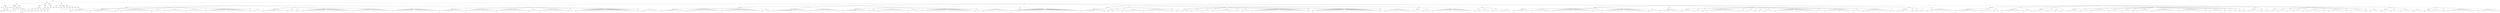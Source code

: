 graph Tree {
	"t0" [label = "TEI"];
	"t1" [label = "teiHeader"];
	"t2" [label = "fileDesc"];
	"t3" [label = "titleStmt"];
	"t4" [label = "title"];
	"t5" [label = "title"];
	"t6" [label = "author"];
	"t7" [label = "idno"];
	"t8" [label = "persName"];
	"t9" [label = "forename"];
	"t10" [label = "forename"];
	"t11" [label = "nameLink"];
	"t12" [label = "surname"];
	"t13" [label = "editor"];
	"t14" [label = "publicationStmt"];
	"t15" [label = "publisher"];
	"t16" [label = "idno"];
	"t17" [label = "idno"];
	"t18" [label = "availability"];
	"t19" [label = "licence"];
	"t20" [label = "ab"];
	"t21" [label = "ref"];
	"t22" [label = "sourceDesc"];
	"t23" [label = "bibl"];
	"t24" [label = "name"];
	"t25" [label = "idno"];
	"t26" [label = "idno"];
	"t27" [label = "availability"];
	"t28" [label = "licence"];
	"t29" [label = "ab"];
	"t30" [label = "ref"];
	"t31" [label = "bibl"];
	"t32" [label = "date"];
	"t33" [label = "idno"];
	"t34" [label = "profileDesc"];
	"t35" [label = "particDesc"];
	"t36" [label = "listPerson"];
	"t37" [label = "person"];
	"t38" [label = "persName"];
	"t39" [label = "person"];
	"t40" [label = "persName"];
	"t41" [label = "person"];
	"t42" [label = "persName"];
	"t43" [label = "person"];
	"t44" [label = "persName"];
	"t45" [label = "person"];
	"t46" [label = "persName"];
	"t47" [label = "person"];
	"t48" [label = "persName"];
	"t49" [label = "person"];
	"t50" [label = "persName"];
	"t51" [label = "textClass"];
	"t52" [label = "keywords"];
	"t53" [label = "term"];
	"t54" [label = "term"];
	"t55" [label = "classCode"];
	"t56" [label = "revisionDesc"];
	"t57" [label = "listChange"];
	"t58" [label = "change"];
	"t59" [label = "text"];
	"t60" [label = "front"];
	"t61" [label = "docTitle"];
	"t62" [label = "titlePart"];
	"t63" [label = "titlePart"];
	"t64" [label = "docDate"];
	"t65" [label = "docAuthor"];
	"t66" [label = "castList"];
	"t67" [label = "head"];
	"t68" [label = "castItem"];
	"t69" [label = "role"];
	"t70" [label = "castItem"];
	"t71" [label = "role"];
	"t72" [label = "castItem"];
	"t73" [label = "role"];
	"t74" [label = "castItem"];
	"t75" [label = "role"];
	"t76" [label = "castItem"];
	"t77" [label = "role"];
	"t78" [label = "castItem"];
	"t79" [label = "role"];
	"t80" [label = "castItem"];
	"t81" [label = "role"];
	"t82" [label = "body"];
	"t83" [label = "div"];
	"t84" [label = "head"];
	"t85" [label = "div"];
	"t86" [label = "head"];
	"t87" [label = "sp"];
	"t88" [label = "speaker"];
	"t89" [label = "l"];
	"t90" [label = "l"];
	"t91" [label = "l"];
	"t92" [label = "l"];
	"t93" [label = "l"];
	"t94" [label = "l"];
	"t95" [label = "l"];
	"t96" [label = "l"];
	"t97" [label = "l"];
	"t98" [label = "l"];
	"t99" [label = "div"];
	"t100" [label = "head"];
	"t101" [label = "sp"];
	"t102" [label = "speaker"];
	"t103" [label = "l"];
	"t104" [label = "l"];
	"t105" [label = "l"];
	"t106" [label = "note"];
	"t107" [label = "l"];
	"t108" [label = "l"];
	"t109" [label = "l"];
	"t110" [label = "l"];
	"t111" [label = "l"];
	"t112" [label = "l"];
	"t113" [label = "l"];
	"t114" [label = "l"];
	"t115" [label = "l"];
	"t116" [label = "sp"];
	"t117" [label = "speaker"];
	"t118" [label = "l"];
	"t119" [label = "l"];
	"t120" [label = "sp"];
	"t121" [label = "speaker"];
	"t122" [label = "l"];
	"t123" [label = "l"];
	"t124" [label = "l"];
	"t125" [label = "l"];
	"t126" [label = "l"];
	"t127" [label = "l"];
	"t128" [label = "l"];
	"t129" [label = "l"];
	"t130" [label = "l"];
	"t131" [label = "l"];
	"t132" [label = "l"];
	"t133" [label = "l"];
	"t134" [label = "l"];
	"t135" [label = "l"];
	"t136" [label = "l"];
	"t137" [label = "l"];
	"t138" [label = "sp"];
	"t139" [label = "speaker"];
	"t140" [label = "l"];
	"t141" [label = "l"];
	"t142" [label = "l"];
	"t143" [label = "l"];
	"t144" [label = "l"];
	"t145" [label = "l"];
	"t146" [label = "sp"];
	"t147" [label = "speaker"];
	"t148" [label = "l"];
	"t149" [label = "l"];
	"t150" [label = "l"];
	"t151" [label = "l"];
	"t152" [label = "l"];
	"t153" [label = "l"];
	"t154" [label = "l"];
	"t155" [label = "l"];
	"t156" [label = "l"];
	"t157" [label = "l"];
	"t158" [label = "l"];
	"t159" [label = "sp"];
	"t160" [label = "speaker"];
	"t161" [label = "l"];
	"t162" [label = "l"];
	"t163" [label = "l"];
	"t164" [label = "l"];
	"t165" [label = "l"];
	"t166" [label = "l"];
	"t167" [label = "l"];
	"t168" [label = "l"];
	"t169" [label = "l"];
	"t170" [label = "l"];
	"t171" [label = "sp"];
	"t172" [label = "speaker"];
	"t173" [label = "l"];
	"t174" [label = "l"];
	"t175" [label = "l"];
	"t176" [label = "l"];
	"t177" [label = "l"];
	"t178" [label = "l"];
	"t179" [label = "l"];
	"t180" [label = "l"];
	"t181" [label = "l"];
	"t182" [label = "l"];
	"t183" [label = "l"];
	"t184" [label = "l"];
	"t185" [label = "l"];
	"t186" [label = "l"];
	"t187" [label = "l"];
	"t188" [label = "l"];
	"t189" [label = "l"];
	"t190" [label = "l"];
	"t191" [label = "l"];
	"t192" [label = "l"];
	"t193" [label = "l"];
	"t194" [label = "l"];
	"t195" [label = "l"];
	"t196" [label = "l"];
	"t197" [label = "sp"];
	"t198" [label = "speaker"];
	"t199" [label = "l"];
	"t200" [label = "sp"];
	"t201" [label = "speaker"];
	"t202" [label = "l"];
	"t203" [label = "l"];
	"t204" [label = "l"];
	"t205" [label = "l"];
	"t206" [label = "div"];
	"t207" [label = "head"];
	"t208" [label = "sp"];
	"t209" [label = "speaker"];
	"t210" [label = "l"];
	"t211" [label = "l"];
	"t212" [label = "l"];
	"t213" [label = "l"];
	"t214" [label = "l"];
	"t215" [label = "l"];
	"t216" [label = "l"];
	"t217" [label = "l"];
	"t218" [label = "l"];
	"t219" [label = "l"];
	"t220" [label = "l"];
	"t221" [label = "l"];
	"t222" [label = "sp"];
	"t223" [label = "speaker"];
	"t224" [label = "l"];
	"t225" [label = "l"];
	"t226" [label = "l"];
	"t227" [label = "l"];
	"t228" [label = "sp"];
	"t229" [label = "speaker"];
	"t230" [label = "l"];
	"t231" [label = "l"];
	"t232" [label = "sp"];
	"t233" [label = "speaker"];
	"t234" [label = "l"];
	"t235" [label = "l"];
	"t236" [label = "l"];
	"t237" [label = "l"];
	"t238" [label = "l"];
	"t239" [label = "l"];
	"t240" [label = "l"];
	"t241" [label = "l"];
	"t242" [label = "l"];
	"t243" [label = "l"];
	"t244" [label = "l"];
	"t245" [label = "l"];
	"t246" [label = "l"];
	"t247" [label = "l"];
	"t248" [label = "l"];
	"t249" [label = "l"];
	"t250" [label = "l"];
	"t251" [label = "l"];
	"t252" [label = "l"];
	"t253" [label = "l"];
	"t254" [label = "l"];
	"t255" [label = "l"];
	"t256" [label = "l"];
	"t257" [label = "l"];
	"t258" [label = "l"];
	"t259" [label = "l"];
	"t260" [label = "l"];
	"t261" [label = "l"];
	"t262" [label = "sp"];
	"t263" [label = "speaker"];
	"t264" [label = "l"];
	"t265" [label = "l"];
	"t266" [label = "l"];
	"t267" [label = "l"];
	"t268" [label = "l"];
	"t269" [label = "l"];
	"t270" [label = "l"];
	"t271" [label = "l"];
	"t272" [label = "l"];
	"t273" [label = "l"];
	"t274" [label = "l"];
	"t275" [label = "l"];
	"t276" [label = "l"];
	"t277" [label = "l"];
	"t278" [label = "l"];
	"t279" [label = "l"];
	"t280" [label = "l"];
	"t281" [label = "l"];
	"t282" [label = "l"];
	"t283" [label = "l"];
	"t284" [label = "l"];
	"t285" [label = "sp"];
	"t286" [label = "speaker"];
	"t287" [label = "l"];
	"t288" [label = "l"];
	"t289" [label = "l"];
	"t290" [label = "l"];
	"t291" [label = "l"];
	"t292" [label = "l"];
	"t293" [label = "l"];
	"t294" [label = "l"];
	"t295" [label = "l"];
	"t296" [label = "l"];
	"t297" [label = "l"];
	"t298" [label = "l"];
	"t299" [label = "l"];
	"t300" [label = "l"];
	"t301" [label = "l"];
	"t302" [label = "l"];
	"t303" [label = "l"];
	"t304" [label = "l"];
	"t305" [label = "l"];
	"t306" [label = "l"];
	"t307" [label = "l"];
	"t308" [label = "l"];
	"t309" [label = "l"];
	"t310" [label = "l"];
	"t311" [label = "l"];
	"t312" [label = "l"];
	"t313" [label = "div"];
	"t314" [label = "head"];
	"t315" [label = "sp"];
	"t316" [label = "speaker"];
	"t317" [label = "l"];
	"t318" [label = "l"];
	"t319" [label = "l"];
	"t320" [label = "l"];
	"t321" [label = "l"];
	"t322" [label = "l"];
	"t323" [label = "l"];
	"t324" [label = "l"];
	"t325" [label = "l"];
	"t326" [label = "l"];
	"t327" [label = "l"];
	"t328" [label = "l"];
	"t329" [label = "l"];
	"t330" [label = "l"];
	"t331" [label = "sp"];
	"t332" [label = "speaker"];
	"t333" [label = "l"];
	"t334" [label = "l"];
	"t335" [label = "l"];
	"t336" [label = "l"];
	"t337" [label = "l"];
	"t338" [label = "l"];
	"t339" [label = "l"];
	"t340" [label = "l"];
	"t341" [label = "note"];
	"t342" [label = "l"];
	"t343" [label = "l"];
	"t344" [label = "l"];
	"t345" [label = "l"];
	"t346" [label = "l"];
	"t347" [label = "l"];
	"t348" [label = "l"];
	"t349" [label = "sp"];
	"t350" [label = "speaker"];
	"t351" [label = "l"];
	"t352" [label = "l"];
	"t353" [label = "l"];
	"t354" [label = "l"];
	"t355" [label = "l"];
	"t356" [label = "l"];
	"t357" [label = "l"];
	"t358" [label = "l"];
	"t359" [label = "l"];
	"t360" [label = "l"];
	"t361" [label = "l"];
	"t362" [label = "l"];
	"t363" [label = "l"];
	"t364" [label = "l"];
	"t365" [label = "l"];
	"t366" [label = "l"];
	"t367" [label = "l"];
	"t368" [label = "sp"];
	"t369" [label = "speaker"];
	"t370" [label = "l"];
	"t371" [label = "l"];
	"t372" [label = "l"];
	"t373" [label = "l"];
	"t374" [label = "l"];
	"t375" [label = "sp"];
	"t376" [label = "speaker"];
	"t377" [label = "l"];
	"t378" [label = "l"];
	"t379" [label = "l"];
	"t380" [label = "l"];
	"t381" [label = "l"];
	"t382" [label = "l"];
	"t383" [label = "l"];
	"t384" [label = "l"];
	"t385" [label = "l"];
	"t386" [label = "l"];
	"t387" [label = "l"];
	"t388" [label = "l"];
	"t389" [label = "l"];
	"t390" [label = "l"];
	"t391" [label = "l"];
	"t392" [label = "sp"];
	"t393" [label = "speaker"];
	"t394" [label = "l"];
	"t395" [label = "l"];
	"t396" [label = "l"];
	"t397" [label = "sp"];
	"t398" [label = "speaker"];
	"t399" [label = "l"];
	"t400" [label = "l"];
	"t401" [label = "l"];
	"t402" [label = "l"];
	"t403" [label = "l"];
	"t404" [label = "l"];
	"t405" [label = "l"];
	"t406" [label = "l"];
	"t407" [label = "l"];
	"t408" [label = "l"];
	"t409" [label = "l"];
	"t410" [label = "l"];
	"t411" [label = "l"];
	"t412" [label = "l"];
	"t413" [label = "l"];
	"t414" [label = "l"];
	"t415" [label = "l"];
	"t416" [label = "l"];
	"t417" [label = "l"];
	"t418" [label = "l"];
	"t419" [label = "l"];
	"t420" [label = "l"];
	"t421" [label = "l"];
	"t422" [label = "l"];
	"t423" [label = "l"];
	"t424" [label = "l"];
	"t425" [label = "l"];
	"t426" [label = "l"];
	"t427" [label = "l"];
	"t428" [label = "l"];
	"t429" [label = "l"];
	"t430" [label = "l"];
	"t431" [label = "l"];
	"t432" [label = "l"];
	"t433" [label = "sp"];
	"t434" [label = "speaker"];
	"t435" [label = "l"];
	"t436" [label = "l"];
	"t437" [label = "sp"];
	"t438" [label = "speaker"];
	"t439" [label = "l"];
	"t440" [label = "l"];
	"t441" [label = "l"];
	"t442" [label = "l"];
	"t443" [label = "l"];
	"t444" [label = "l"];
	"t445" [label = "l"];
	"t446" [label = "l"];
	"t447" [label = "l"];
	"t448" [label = "div"];
	"t449" [label = "head"];
	"t450" [label = "div"];
	"t451" [label = "head"];
	"t452" [label = "sp"];
	"t453" [label = "speaker"];
	"t454" [label = "l"];
	"t455" [label = "l"];
	"t456" [label = "l"];
	"t457" [label = "l"];
	"t458" [label = "l"];
	"t459" [label = "l"];
	"t460" [label = "l"];
	"t461" [label = "l"];
	"t462" [label = "l"];
	"t463" [label = "l"];
	"t464" [label = "l"];
	"t465" [label = "l"];
	"t466" [label = "l"];
	"t467" [label = "sp"];
	"t468" [label = "speaker"];
	"t469" [label = "l"];
	"t470" [label = "l"];
	"t471" [label = "l"];
	"t472" [label = "l"];
	"t473" [label = "l"];
	"t474" [label = "l"];
	"t475" [label = "l"];
	"t476" [label = "l"];
	"t477" [label = "l"];
	"t478" [label = "l"];
	"t479" [label = "l"];
	"t480" [label = "l"];
	"t481" [label = "l"];
	"t482" [label = "l"];
	"t483" [label = "l"];
	"t484" [label = "l"];
	"t485" [label = "l"];
	"t486" [label = "l"];
	"t487" [label = "l"];
	"t488" [label = "sp"];
	"t489" [label = "speaker"];
	"t490" [label = "l"];
	"t491" [label = "l"];
	"t492" [label = "l"];
	"t493" [label = "l"];
	"t494" [label = "l"];
	"t495" [label = "l"];
	"t496" [label = "l"];
	"t497" [label = "l"];
	"t498" [label = "l"];
	"t499" [label = "l"];
	"t500" [label = "l"];
	"t501" [label = "l"];
	"t502" [label = "l"];
	"t503" [label = "note"];
	"t504" [label = "l"];
	"t505" [label = "l"];
	"t506" [label = "l"];
	"t507" [label = "l"];
	"t508" [label = "l"];
	"t509" [label = "l"];
	"t510" [label = "l"];
	"t511" [label = "l"];
	"t512" [label = "sp"];
	"t513" [label = "speaker"];
	"t514" [label = "l"];
	"t515" [label = "l"];
	"t516" [label = "l"];
	"t517" [label = "l"];
	"t518" [label = "l"];
	"t519" [label = "div"];
	"t520" [label = "head"];
	"t521" [label = "sp"];
	"t522" [label = "speaker"];
	"t523" [label = "l"];
	"t524" [label = "l"];
	"t525" [label = "l"];
	"t526" [label = "l"];
	"t527" [label = "l"];
	"t528" [label = "l"];
	"t529" [label = "l"];
	"t530" [label = "l"];
	"t531" [label = "l"];
	"t532" [label = "l"];
	"t533" [label = "l"];
	"t534" [label = "l"];
	"t535" [label = "l"];
	"t536" [label = "l"];
	"t537" [label = "l"];
	"t538" [label = "l"];
	"t539" [label = "l"];
	"t540" [label = "l"];
	"t541" [label = "l"];
	"t542" [label = "note"];
	"t543" [label = "sp"];
	"t544" [label = "speaker"];
	"t545" [label = "l"];
	"t546" [label = "l"];
	"t547" [label = "l"];
	"t548" [label = "l"];
	"t549" [label = "l"];
	"t550" [label = "l"];
	"t551" [label = "l"];
	"t552" [label = "l"];
	"t553" [label = "l"];
	"t554" [label = "l"];
	"t555" [label = "l"];
	"t556" [label = "l"];
	"t557" [label = "l"];
	"t558" [label = "l"];
	"t559" [label = "l"];
	"t560" [label = "l"];
	"t561" [label = "l"];
	"t562" [label = "div"];
	"t563" [label = "head"];
	"t564" [label = "sp"];
	"t565" [label = "speaker"];
	"t566" [label = "l"];
	"t567" [label = "l"];
	"t568" [label = "l"];
	"t569" [label = "l"];
	"t570" [label = "l"];
	"t571" [label = "l"];
	"t572" [label = "l"];
	"t573" [label = "l"];
	"t574" [label = "l"];
	"t575" [label = "l"];
	"t576" [label = "l"];
	"t577" [label = "l"];
	"t578" [label = "l"];
	"t579" [label = "l"];
	"t580" [label = "sp"];
	"t581" [label = "speaker"];
	"t582" [label = "l"];
	"t583" [label = "note"];
	"t584" [label = "note"];
	"t585" [label = "sp"];
	"t586" [label = "speaker"];
	"t587" [label = "l"];
	"t588" [label = "l"];
	"t589" [label = "l"];
	"t590" [label = "l"];
	"t591" [label = "l"];
	"t592" [label = "l"];
	"t593" [label = "l"];
	"t594" [label = "l"];
	"t595" [label = "l"];
	"t596" [label = "l"];
	"t597" [label = "l"];
	"t598" [label = "l"];
	"t599" [label = "l"];
	"t600" [label = "l"];
	"t601" [label = "l"];
	"t602" [label = "l"];
	"t603" [label = "sp"];
	"t604" [label = "speaker"];
	"t605" [label = "l"];
	"t606" [label = "l"];
	"t607" [label = "l"];
	"t608" [label = "l"];
	"t609" [label = "l"];
	"t610" [label = "l"];
	"t611" [label = "l"];
	"t612" [label = "sp"];
	"t613" [label = "speaker"];
	"t614" [label = "l"];
	"t615" [label = "l"];
	"t616" [label = "l"];
	"t617" [label = "l"];
	"t618" [label = "l"];
	"t619" [label = "l"];
	"t620" [label = "l"];
	"t621" [label = "l"];
	"t622" [label = "l"];
	"t623" [label = "l"];
	"t624" [label = "l"];
	"t625" [label = "l"];
	"t626" [label = "l"];
	"t627" [label = "l"];
	"t628" [label = "l"];
	"t629" [label = "l"];
	"t630" [label = "l"];
	"t631" [label = "l"];
	"t632" [label = "l"];
	"t633" [label = "l"];
	"t634" [label = "l"];
	"t635" [label = "l"];
	"t636" [label = "l"];
	"t637" [label = "l"];
	"t638" [label = "l"];
	"t639" [label = "l"];
	"t640" [label = "l"];
	"t641" [label = "l"];
	"t642" [label = "l"];
	"t643" [label = "sp"];
	"t644" [label = "speaker"];
	"t645" [label = "l"];
	"t646" [label = "l"];
	"t647" [label = "l"];
	"t648" [label = "sp"];
	"t649" [label = "speaker"];
	"t650" [label = "l"];
	"t651" [label = "l"];
	"t652" [label = "l"];
	"t653" [label = "l"];
	"t654" [label = "l"];
	"t655" [label = "l"];
	"t656" [label = "l"];
	"t657" [label = "l"];
	"t658" [label = "l"];
	"t659" [label = "l"];
	"t660" [label = "l"];
	"t661" [label = "l"];
	"t662" [label = "l"];
	"t663" [label = "l"];
	"t664" [label = "l"];
	"t665" [label = "div"];
	"t666" [label = "head"];
	"t667" [label = "sp"];
	"t668" [label = "speaker"];
	"t669" [label = "l"];
	"t670" [label = "l"];
	"t671" [label = "l"];
	"t672" [label = "note"];
	"t673" [label = "l"];
	"t674" [label = "l"];
	"t675" [label = "l"];
	"t676" [label = "l"];
	"t677" [label = "l"];
	"t678" [label = "l"];
	"t679" [label = "l"];
	"t680" [label = "l"];
	"t681" [label = "l"];
	"t682" [label = "l"];
	"t683" [label = "l"];
	"t684" [label = "l"];
	"t685" [label = "l"];
	"t686" [label = "l"];
	"t687" [label = "l"];
	"t688" [label = "l"];
	"t689" [label = "l"];
	"t690" [label = "l"];
	"t691" [label = "l"];
	"t692" [label = "l"];
	"t693" [label = "l"];
	"t694" [label = "l"];
	"t695" [label = "l"];
	"t696" [label = "l"];
	"t697" [label = "l"];
	"t698" [label = "l"];
	"t699" [label = "l"];
	"t700" [label = "l"];
	"t701" [label = "l"];
	"t702" [label = "l"];
	"t703" [label = "l"];
	"t704" [label = "l"];
	"t705" [label = "l"];
	"t706" [label = "l"];
	"t707" [label = "l"];
	"t708" [label = "div"];
	"t709" [label = "head"];
	"t710" [label = "div"];
	"t711" [label = "head"];
	"t712" [label = "sp"];
	"t713" [label = "speaker"];
	"t714" [label = "l"];
	"t715" [label = "l"];
	"t716" [label = "l"];
	"t717" [label = "l"];
	"t718" [label = "l"];
	"t719" [label = "l"];
	"t720" [label = "l"];
	"t721" [label = "l"];
	"t722" [label = "l"];
	"t723" [label = "l"];
	"t724" [label = "l"];
	"t725" [label = "l"];
	"t726" [label = "note"];
	"t727" [label = "l"];
	"t728" [label = "div"];
	"t729" [label = "head"];
	"t730" [label = "sp"];
	"t731" [label = "speaker"];
	"t732" [label = "l"];
	"t733" [label = "sp"];
	"t734" [label = "speaker"];
	"t735" [label = "l"];
	"t736" [label = "l"];
	"t737" [label = "l"];
	"t738" [label = "l"];
	"t739" [label = "sp"];
	"t740" [label = "speaker"];
	"t741" [label = "l"];
	"t742" [label = "sp"];
	"t743" [label = "speaker"];
	"t744" [label = "l"];
	"t745" [label = "l"];
	"t746" [label = "note"];
	"t747" [label = "note"];
	"t748" [label = "l"];
	"t749" [label = "l"];
	"t750" [label = "note"];
	"t751" [label = "note"];
	"t752" [label = "sp"];
	"t753" [label = "speaker"];
	"t754" [label = "l"];
	"t755" [label = "l"];
	"t756" [label = "l"];
	"t757" [label = "l"];
	"t758" [label = "l"];
	"t759" [label = "l"];
	"t760" [label = "l"];
	"t761" [label = "l"];
	"t762" [label = "l"];
	"t763" [label = "l"];
	"t764" [label = "l"];
	"t765" [label = "l"];
	"t766" [label = "l"];
	"t767" [label = "l"];
	"t768" [label = "l"];
	"t769" [label = "sp"];
	"t770" [label = "speaker"];
	"t771" [label = "l"];
	"t772" [label = "sp"];
	"t773" [label = "speaker"];
	"t774" [label = "l"];
	"t775" [label = "l"];
	"t776" [label = "div"];
	"t777" [label = "head"];
	"t778" [label = "sp"];
	"t779" [label = "speaker"];
	"t780" [label = "l"];
	"t781" [label = "sp"];
	"t782" [label = "speaker"];
	"t783" [label = "l"];
	"t784" [label = "sp"];
	"t785" [label = "speaker"];
	"t786" [label = "l"];
	"t787" [label = "l"];
	"t788" [label = "l"];
	"t789" [label = "l"];
	"t790" [label = "note"];
	"t791" [label = "sp"];
	"t792" [label = "speaker"];
	"t793" [label = "l"];
	"t794" [label = "l"];
	"t795" [label = "l"];
	"t796" [label = "l"];
	"t797" [label = "sp"];
	"t798" [label = "speaker"];
	"t799" [label = "l"];
	"t800" [label = "l"];
	"t801" [label = "sp"];
	"t802" [label = "speaker"];
	"t803" [label = "l"];
	"t804" [label = "l"];
	"t805" [label = "l"];
	"t806" [label = "l"];
	"t807" [label = "l"];
	"t808" [label = "l"];
	"t809" [label = "l"];
	"t810" [label = "l"];
	"t811" [label = "l"];
	"t812" [label = "sp"];
	"t813" [label = "speaker"];
	"t814" [label = "l"];
	"t815" [label = "l"];
	"t816" [label = "sp"];
	"t817" [label = "speaker"];
	"t818" [label = "l"];
	"t819" [label = "l"];
	"t820" [label = "l"];
	"t821" [label = "l"];
	"t822" [label = "sp"];
	"t823" [label = "speaker"];
	"t824" [label = "l"];
	"t825" [label = "l"];
	"t826" [label = "l"];
	"t827" [label = "l"];
	"t828" [label = "l"];
	"t829" [label = "l"];
	"t830" [label = "l"];
	"t831" [label = "l"];
	"t832" [label = "l"];
	"t833" [label = "l"];
	"t834" [label = "l"];
	"t835" [label = "l"];
	"t836" [label = "l"];
	"t837" [label = "l"];
	"t838" [label = "l"];
	"t839" [label = "l"];
	"t840" [label = "l"];
	"t841" [label = "l"];
	"t842" [label = "l"];
	"t843" [label = "l"];
	"t844" [label = "l"];
	"t845" [label = "l"];
	"t846" [label = "l"];
	"t847" [label = "l"];
	"t848" [label = "l"];
	"t849" [label = "l"];
	"t850" [label = "l"];
	"t851" [label = "l"];
	"t852" [label = "l"];
	"t853" [label = "l"];
	"t854" [label = "l"];
	"t855" [label = "sp"];
	"t856" [label = "speaker"];
	"t857" [label = "l"];
	"t858" [label = "sp"];
	"t859" [label = "speaker"];
	"t860" [label = "l"];
	"t861" [label = "l"];
	"t862" [label = "note"];
	"t863" [label = "l"];
	"t864" [label = "l"];
	"t865" [label = "l"];
	"t866" [label = "l"];
	"t867" [label = "l"];
	"t868" [label = "l"];
	"t869" [label = "l"];
	"t870" [label = "l"];
	"t871" [label = "l"];
	"t872" [label = "l"];
	"t873" [label = "l"];
	"t874" [label = "l"];
	"t875" [label = "l"];
	"t876" [label = "l"];
	"t877" [label = "l"];
	"t878" [label = "l"];
	"t879" [label = "l"];
	"t880" [label = "l"];
	"t881" [label = "l"];
	"t882" [label = "l"];
	"t883" [label = "l"];
	"t884" [label = "l"];
	"t885" [label = "l"];
	"t886" [label = "l"];
	"t887" [label = "l"];
	"t888" [label = "l"];
	"t889" [label = "l"];
	"t890" [label = "l"];
	"t891" [label = "l"];
	"t892" [label = "l"];
	"t893" [label = "l"];
	"t894" [label = "l"];
	"t895" [label = "l"];
	"t896" [label = "l"];
	"t897" [label = "sp"];
	"t898" [label = "speaker"];
	"t899" [label = "l"];
	"t900" [label = "l"];
	"t901" [label = "sp"];
	"t902" [label = "speaker"];
	"t903" [label = "l"];
	"t904" [label = "l"];
	"t905" [label = "l"];
	"t906" [label = "l"];
	"t907" [label = "l"];
	"t908" [label = "l"];
	"t909" [label = "l"];
	"t910" [label = "l"];
	"t911" [label = "note"];
	"t912" [label = "l"];
	"t913" [label = "l"];
	"t914" [label = "l"];
	"t915" [label = "l"];
	"t916" [label = "l"];
	"t917" [label = "l"];
	"t918" [label = "div"];
	"t919" [label = "head"];
	"t920" [label = "sp"];
	"t921" [label = "speaker"];
	"t922" [label = "l"];
	"t923" [label = "l"];
	"t924" [label = "l"];
	"t925" [label = "l"];
	"t926" [label = "sp"];
	"t927" [label = "speaker"];
	"t928" [label = "l"];
	"t929" [label = "l"];
	"t930" [label = "l"];
	"t931" [label = "l"];
	"t932" [label = "sp"];
	"t933" [label = "speaker"];
	"t934" [label = "l"];
	"t935" [label = "l"];
	"t936" [label = "l"];
	"t937" [label = "l"];
	"t938" [label = "l"];
	"t939" [label = "l"];
	"t940" [label = "l"];
	"t941" [label = "l"];
	"t942" [label = "l"];
	"t943" [label = "l"];
	"t944" [label = "l"];
	"t945" [label = "l"];
	"t946" [label = "l"];
	"t947" [label = "l"];
	"t948" [label = "l"];
	"t949" [label = "l"];
	"t950" [label = "l"];
	"t951" [label = "l"];
	"t952" [label = "l"];
	"t953" [label = "note"];
	"t954" [label = "l"];
	"t955" [label = "l"];
	"t956" [label = "l"];
	"t957" [label = "div"];
	"t958" [label = "head"];
	"t959" [label = "sp"];
	"t960" [label = "speaker"];
	"t961" [label = "l"];
	"t962" [label = "sp"];
	"t963" [label = "speaker"];
	"t964" [label = "l"];
	"t965" [label = "l"];
	"t966" [label = "l"];
	"t967" [label = "l"];
	"t968" [label = "l"];
	"t969" [label = "l"];
	"t970" [label = "sp"];
	"t971" [label = "speaker"];
	"t972" [label = "l"];
	"t973" [label = "l"];
	"t974" [label = "l"];
	"t975" [label = "l"];
	"t976" [label = "sp"];
	"t977" [label = "speaker"];
	"t978" [label = "note"];
	"t979" [label = "l"];
	"t980" [label = "l"];
	"t981" [label = "l"];
	"t982" [label = "l"];
	"t983" [label = "div"];
	"t984" [label = "head"];
	"t985" [label = "div"];
	"t986" [label = "head"];
	"t987" [label = "sp"];
	"t988" [label = "speaker"];
	"t989" [label = "l"];
	"t990" [label = "l"];
	"t991" [label = "l"];
	"t992" [label = "note"];
	"t993" [label = "l"];
	"t994" [label = "l"];
	"t995" [label = "l"];
	"t996" [label = "l"];
	"t997" [label = "l"];
	"t998" [label = "sp"];
	"t999" [label = "speaker"];
	"t1000" [label = "l"];
	"t1001" [label = "l"];
	"t1002" [label = "l"];
	"t1003" [label = "l"];
	"t1004" [label = "l"];
	"t1005" [label = "l"];
	"t1006" [label = "note"];
	"t1007" [label = "l"];
	"t1008" [label = "note"];
	"t1009" [label = "l"];
	"t1010" [label = "sp"];
	"t1011" [label = "speaker"];
	"t1012" [label = "note"];
	"t1013" [label = "l"];
	"t1014" [label = "l"];
	"t1015" [label = "l"];
	"t1016" [label = "l"];
	"t1017" [label = "l"];
	"t1018" [label = "l"];
	"t1019" [label = "l"];
	"t1020" [label = "l"];
	"t1021" [label = "l"];
	"t1022" [label = "l"];
	"t1023" [label = "l"];
	"t1024" [label = "l"];
	"t1025" [label = "l"];
	"t1026" [label = "l"];
	"t1027" [label = "l"];
	"t1028" [label = "l"];
	"t1029" [label = "l"];
	"t1030" [label = "l"];
	"t1031" [label = "l"];
	"t1032" [label = "l"];
	"t1033" [label = "l"];
	"t1034" [label = "sp"];
	"t1035" [label = "speaker"];
	"t1036" [label = "l"];
	"t1037" [label = "l"];
	"t1038" [label = "l"];
	"t1039" [label = "l"];
	"t1040" [label = "sp"];
	"t1041" [label = "speaker"];
	"t1042" [label = "l"];
	"t1043" [label = "l"];
	"t1044" [label = "l"];
	"t1045" [label = "l"];
	"t1046" [label = "l"];
	"t1047" [label = "l"];
	"t1048" [label = "l"];
	"t1049" [label = "l"];
	"t1050" [label = "note"];
	"t1051" [label = "l"];
	"t1052" [label = "l"];
	"t1053" [label = "l"];
	"t1054" [label = "l"];
	"t1055" [label = "l"];
	"t1056" [label = "l"];
	"t1057" [label = "l"];
	"t1058" [label = "l"];
	"t1059" [label = "l"];
	"t1060" [label = "l"];
	"t1061" [label = "l"];
	"t1062" [label = "note"];
	"t1063" [label = "l"];
	"t1064" [label = "l"];
	"t1065" [label = "l"];
	"t1066" [label = "l"];
	"t1067" [label = "sp"];
	"t1068" [label = "speaker"];
	"t1069" [label = "note"];
	"t1070" [label = "l"];
	"t1071" [label = "l"];
	"t1072" [label = "l"];
	"t1073" [label = "l"];
	"t1074" [label = "div"];
	"t1075" [label = "head"];
	"t1076" [label = "sp"];
	"t1077" [label = "speaker"];
	"t1078" [label = "l"];
	"t1079" [label = "l"];
	"t1080" [label = "l"];
	"t1081" [label = "l"];
	"t1082" [label = "note"];
	"t1083" [label = "l"];
	"t1084" [label = "note"];
	"t1085" [label = "l"];
	"t1086" [label = "l"];
	"t1087" [label = "l"];
	"t1088" [label = "l"];
	"t1089" [label = "div"];
	"t1090" [label = "head"];
	"t1091" [label = "sp"];
	"t1092" [label = "speaker"];
	"t1093" [label = "l"];
	"t1094" [label = "l"];
	"t1095" [label = "l"];
	"t1096" [label = "l"];
	"t1097" [label = "l"];
	"t1098" [label = "sp"];
	"t1099" [label = "speaker"];
	"t1100" [label = "l"];
	"t1101" [label = "l"];
	"t1102" [label = "l"];
	"t1103" [label = "l"];
	"t1104" [label = "sp"];
	"t1105" [label = "speaker"];
	"t1106" [label = "l"];
	"t1107" [label = "sp"];
	"t1108" [label = "speaker"];
	"t1109" [label = "l"];
	"t1110" [label = "l"];
	"t1111" [label = "l"];
	"t1112" [label = "l"];
	"t1113" [label = "l"];
	"t1114" [label = "l"];
	"t1115" [label = "l"];
	"t1116" [label = "l"];
	"t1117" [label = "l"];
	"t1118" [label = "l"];
	"t1119" [label = "l"];
	"t1120" [label = "l"];
	"t1121" [label = "l"];
	"t1122" [label = "l"];
	"t1123" [label = "l"];
	"t1124" [label = "l"];
	"t1125" [label = "l"];
	"t1126" [label = "sp"];
	"t1127" [label = "speaker"];
	"t1128" [label = "l"];
	"t1129" [label = "note"];
	"t1130" [label = "l"];
	"t1131" [label = "sp"];
	"t1132" [label = "speaker"];
	"t1133" [label = "l"];
	"t1134" [label = "l"];
	"t1135" [label = "l"];
	"t1136" [label = "sp"];
	"t1137" [label = "speaker"];
	"t1138" [label = "l"];
	"t1139" [label = "sp"];
	"t1140" [label = "speaker"];
	"t1141" [label = "l"];
	"t1142" [label = "l"];
	"t1143" [label = "sp"];
	"t1144" [label = "speaker"];
	"t1145" [label = "l"];
	"t1146" [label = "l"];
	"t1147" [label = "l"];
	"t1148" [label = "l"];
	"t1149" [label = "sp"];
	"t1150" [label = "speaker"];
	"t1151" [label = "l"];
	"t1152" [label = "l"];
	"t1153" [label = "l"];
	"t1154" [label = "l"];
	"t1155" [label = "l"];
	"t1156" [label = "l"];
	"t1157" [label = "l"];
	"t1158" [label = "l"];
	"t1159" [label = "l"];
	"t1160" [label = "l"];
	"t1161" [label = "l"];
	"t1162" [label = "l"];
	"t1163" [label = "l"];
	"t1164" [label = "l"];
	"t1165" [label = "l"];
	"t1166" [label = "l"];
	"t1167" [label = "l"];
	"t1168" [label = "l"];
	"t1169" [label = "l"];
	"t1170" [label = "l"];
	"t1171" [label = "l"];
	"t1172" [label = "l"];
	"t1173" [label = "l"];
	"t1174" [label = "sp"];
	"t1175" [label = "speaker"];
	"t1176" [label = "l"];
	"t1177" [label = "l"];
	"t1178" [label = "l"];
	"t1179" [label = "sp"];
	"t1180" [label = "speaker"];
	"t1181" [label = "l"];
	"t1182" [label = "l"];
	"t1183" [label = "l"];
	"t1184" [label = "l"];
	"t1185" [label = "l"];
	"t1186" [label = "l"];
	"t1187" [label = "l"];
	"t1188" [label = "note"];
	"t1189" [label = "l"];
	"t1190" [label = "l"];
	"t1191" [label = "l"];
	"t1192" [label = "l"];
	"t1193" [label = "l"];
	"t1194" [label = "l"];
	"t1195" [label = "l"];
	"t1196" [label = "sp"];
	"t1197" [label = "speaker"];
	"t1198" [label = "l"];
	"t1199" [label = "l"];
	"t1200" [label = "l"];
	"t1201" [label = "l"];
	"t1202" [label = "sp"];
	"t1203" [label = "speaker"];
	"t1204" [label = "l"];
	"t1205" [label = "l"];
	"t1206" [label = "l"];
	"t1207" [label = "l"];
	"t1208" [label = "l"];
	"t1209" [label = "l"];
	"t1210" [label = "l"];
	"t1211" [label = "l"];
	"t1212" [label = "l"];
	"t1213" [label = "l"];
	"t1214" [label = "l"];
	"t1215" [label = "l"];
	"t1216" [label = "l"];
	"t1217" [label = "l"];
	"t1218" [label = "sp"];
	"t1219" [label = "speaker"];
	"t1220" [label = "l"];
	"t1221" [label = "l"];
	"t1222" [label = "l"];
	"t1223" [label = "div"];
	"t1224" [label = "head"];
	"t1225" [label = "sp"];
	"t1226" [label = "speaker"];
	"t1227" [label = "l"];
	"t1228" [label = "l"];
	"t1229" [label = "l"];
	"t1230" [label = "l"];
	"t1231" [label = "l"];
	"t1232" [label = "l"];
	"t1233" [label = "l"];
	"t1234" [label = "sp"];
	"t1235" [label = "speaker"];
	"t1236" [label = "l"];
	"t1237" [label = "sp"];
	"t1238" [label = "speaker"];
	"t1239" [label = "l"];
	"t1240" [label = "sp"];
	"t1241" [label = "speaker"];
	"t1242" [label = "l"];
	"t1243" [label = "l"];
	"t1244" [label = "div"];
	"t1245" [label = "head"];
	"t1246" [label = "sp"];
	"t1247" [label = "speaker"];
	"t1248" [label = "l"];
	"t1249" [label = "l"];
	"t1250" [label = "l"];
	"t1251" [label = "l"];
	"t1252" [label = "l"];
	"t1253" [label = "l"];
	"t1254" [label = "l"];
	"t1255" [label = "l"];
	"t1256" [label = "l"];
	"t1257" [label = "l"];
	"t1258" [label = "l"];
	"t1259" [label = "l"];
	"t1260" [label = "l"];
	"t1261" [label = "l"];
	"t1262" [label = "l"];
	"t1263" [label = "div"];
	"t1264" [label = "head"];
	"t1265" [label = "div"];
	"t1266" [label = "head"];
	"t1267" [label = "sp"];
	"t1268" [label = "speaker"];
	"t1269" [label = "l"];
	"t1270" [label = "l"];
	"t1271" [label = "l"];
	"t1272" [label = "l"];
	"t1273" [label = "l"];
	"t1274" [label = "l"];
	"t1275" [label = "l"];
	"t1276" [label = "l"];
	"t1277" [label = "l"];
	"t1278" [label = "l"];
	"t1279" [label = "l"];
	"t1280" [label = "l"];
	"t1281" [label = "l"];
	"t1282" [label = "sp"];
	"t1283" [label = "speaker"];
	"t1284" [label = "note"];
	"t1285" [label = "l"];
	"t1286" [label = "l"];
	"t1287" [label = "l"];
	"t1288" [label = "l"];
	"t1289" [label = "l"];
	"t1290" [label = "sp"];
	"t1291" [label = "speaker"];
	"t1292" [label = "l"];
	"t1293" [label = "l"];
	"t1294" [label = "l"];
	"t1295" [label = "div"];
	"t1296" [label = "head"];
	"t1297" [label = "sp"];
	"t1298" [label = "speaker"];
	"t1299" [label = "l"];
	"t1300" [label = "l"];
	"t1301" [label = "l"];
	"t1302" [label = "l"];
	"t1303" [label = "l"];
	"t1304" [label = "l"];
	"t1305" [label = "l"];
	"t1306" [label = "l"];
	"t1307" [label = "l"];
	"t1308" [label = "l"];
	"t1309" [label = "l"];
	"t1310" [label = "sp"];
	"t1311" [label = "speaker"];
	"t1312" [label = "l"];
	"t1313" [label = "l"];
	"t1314" [label = "l"];
	"t1315" [label = "note"];
	"t1316" [label = "l"];
	"t1317" [label = "div"];
	"t1318" [label = "head"];
	"t1319" [label = "sp"];
	"t1320" [label = "speaker"];
	"t1321" [label = "l"];
	"t1322" [label = "l"];
	"t1323" [label = "l"];
	"t1324" [label = "l"];
	"t1325" [label = "l"];
	"t1326" [label = "l"];
	"t1327" [label = "sp"];
	"t1328" [label = "speaker"];
	"t1329" [label = "l"];
	"t1330" [label = "l"];
	"t1331" [label = "l"];
	"t1332" [label = "sp"];
	"t1333" [label = "speaker"];
	"t1334" [label = "l"];
	"t1335" [label = "l"];
	"t1336" [label = "sp"];
	"t1337" [label = "speaker"];
	"t1338" [label = "l"];
	"t1339" [label = "l"];
	"t1340" [label = "div"];
	"t1341" [label = "head"];
	"t1342" [label = "sp"];
	"t1343" [label = "speaker"];
	"t1344" [label = "l"];
	"t1345" [label = "l"];
	"t1346" [label = "l"];
	"t1347" [label = "l"];
	"t1348" [label = "l"];
	"t1349" [label = "l"];
	"t1350" [label = "sp"];
	"t1351" [label = "speaker"];
	"t1352" [label = "l"];
	"t1353" [label = "l"];
	"t1354" [label = "l"];
	"t1355" [label = "l"];
	"t1356" [label = "sp"];
	"t1357" [label = "speaker"];
	"t1358" [label = "note"];
	"t1359" [label = "l"];
	"t1360" [label = "l"];
	"t1361" [label = "l"];
	"t1362" [label = "l"];
	"t1363" [label = "l"];
	"t1364" [label = "l"];
	"t1365" [label = "l"];
	"t1366" [label = "l"];
	"t1367" [label = "sp"];
	"t1368" [label = "speaker"];
	"t1369" [label = "l"];
	"t1370" [label = "l"];
	"t1371" [label = "l"];
	"t1372" [label = "l"];
	"t1373" [label = "l"];
	"t1374" [label = "l"];
	"t1375" [label = "sp"];
	"t1376" [label = "speaker"];
	"t1377" [label = "l"];
	"t1378" [label = "l"];
	"t1379" [label = "l"];
	"t1380" [label = "l"];
	"t1381" [label = "l"];
	"t1382" [label = "sp"];
	"t1383" [label = "speaker"];
	"t1384" [label = "l"];
	"t1385" [label = "sp"];
	"t1386" [label = "speaker"];
	"t1387" [label = "l"];
	"t1388" [label = "l"];
	"t1389" [label = "l"];
	"t1390" [label = "l"];
	"t1391" [label = "l"];
	"t1392" [label = "l"];
	"t1393" [label = "l"];
	"t1394" [label = "sp"];
	"t1395" [label = "speaker"];
	"t1396" [label = "l"];
	"t1397" [label = "l"];
	"t1398" [label = "l"];
	"t1399" [label = "l"];
	"t1400" [label = "l"];
	"t1401" [label = "l"];
	"t1402" [label = "l"];
	"t1403" [label = "l"];
	"t1404" [label = "l"];
	"t1405" [label = "l"];
	"t1406" [label = "l"];
	"t1407" [label = "l"];
	"t1408" [label = "l"];
	"t1409" [label = "l"];
	"t1410" [label = "sp"];
	"t1411" [label = "speaker"];
	"t1412" [label = "l"];
	"t1413" [label = "l"];
	"t1414" [label = "l"];
	"t1415" [label = "l"];
	"t1416" [label = "l"];
	"t1417" [label = "l"];
	"t1418" [label = "l"];
	"t1419" [label = "l"];
	"t1420" [label = "l"];
	"t1421" [label = "l"];
	"t1422" [label = "l"];
	"t1423" [label = "l"];
	"t1424" [label = "l"];
	"t1425" [label = "l"];
	"t1426" [label = "sp"];
	"t1427" [label = "speaker"];
	"t1428" [label = "l"];
	"t1429" [label = "sp"];
	"t1430" [label = "speaker"];
	"t1431" [label = "l"];
	"t1432" [label = "l"];
	"t1433" [label = "l"];
	"t1434" [label = "l"];
	"t1435" [label = "l"];
	"t1436" [label = "note"];
	"t1437" [label = "l"];
	"t1438" [label = "sp"];
	"t1439" [label = "speaker"];
	"t1440" [label = "l"];
	"t1441" [label = "sp"];
	"t1442" [label = "speaker"];
	"t1443" [label = "l"];
	"t1444" [label = "l"];
	"t1445" [label = "sp"];
	"t1446" [label = "speaker"];
	"t1447" [label = "l"];
	"t1448" [label = "sp"];
	"t1449" [label = "speaker"];
	"t1450" [label = "l"];
	"t1451" [label = "sp"];
	"t1452" [label = "speaker"];
	"t1453" [label = "l"];
	"t1454" [label = "div"];
	"t1455" [label = "head"];
	"t1456" [label = "sp"];
	"t1457" [label = "speaker"];
	"t1458" [label = "l"];
	"t1459" [label = "l"];
	"t1460" [label = "l"];
	"t1461" [label = "l"];
	"t1462" [label = "l"];
	"t1463" [label = "l"];
	"t1464" [label = "sp"];
	"t1465" [label = "speaker"];
	"t1466" [label = "l"];
	"t1467" [label = "sp"];
	"t1468" [label = "speaker"];
	"t1469" [label = "l"];
	"t1470" [label = "l"];
	"t1471" [label = "div"];
	"t1472" [label = "head"];
	"t1473" [label = "sp"];
	"t1474" [label = "speaker"];
	"t1475" [label = "l"];
	"t1476" [label = "l"];
	"t1477" [label = "sp"];
	"t1478" [label = "speaker"];
	"t1479" [label = "l"];
	"t1480" [label = "l"];
	"t1481" [label = "l"];
	"t1482" [label = "l"];
	"t1483" [label = "sp"];
	"t1484" [label = "speaker"];
	"t1485" [label = "l"];
	"t1486" [label = "l"];
	"t1487" [label = "sp"];
	"t1488" [label = "speaker"];
	"t1489" [label = "l"];
	"t1490" [label = "l"];
	"t1491" [label = "l"];
	"t1492" [label = "l"];
	"t1493" [label = "sp"];
	"t1494" [label = "speaker"];
	"t1495" [label = "l"];
	"t1496" [label = "sp"];
	"t1497" [label = "speaker"];
	"t1498" [label = "l"];
	"t1499" [label = "l"];
	"t1500" [label = "l"];
	"t1501" [label = "l"];
	"t1502" [label = "l"];
	"t1503" [label = "l"];
	"t1504" [label = "l"];
	"t1505" [label = "l"];
	"t1506" [label = "sp"];
	"t1507" [label = "speaker"];
	"t1508" [label = "l"];
	"t1509" [label = "sp"];
	"t1510" [label = "speaker"];
	"t1511" [label = "l"];
	"t1512" [label = "l"];
	"t1513" [label = "l"];
	"t1514" [label = "l"];
	"t1515" [label = "l"];
	"t1516" [label = "l"];
	"t1517" [label = "l"];
	"t1518" [label = "l"];
	"t1519" [label = "l"];
	"t1520" [label = "sp"];
	"t1521" [label = "speaker"];
	"t1522" [label = "l"];
	"t1523" [label = "sp"];
	"t1524" [label = "speaker"];
	"t1525" [label = "l"];
	"t1526" [label = "l"];
	"t1527" [label = "l"];
	"t1528" [label = "l"];
	"t1529" [label = "l"];
	"t1530" [label = "l"];
	"t1531" [label = "l"];
	"t1532" [label = "sp"];
	"t1533" [label = "speaker"];
	"t1534" [label = "l"];
	"t1535" [label = "sp"];
	"t1536" [label = "speaker"];
	"t1537" [label = "l"];
	"t1538" [label = "l"];
	"t1539" [label = "l"];
	"t1540" [label = "l"];
	"t1541" [label = "l"];
	"t1542" [label = "div"];
	"t1543" [label = "head"];
	"t1544" [label = "sp"];
	"t1545" [label = "speaker"];
	"t1546" [label = "l"];
	"t1547" [label = "l"];
	"t1548" [label = "l"];
	"t1549" [label = "l"];
	"t1550" [label = "sp"];
	"t1551" [label = "speaker"];
	"t1552" [label = "l"];
	"t1553" [label = "l"];
	"t1554" [label = "l"];
	"t1555" [label = "l"];
	"t1556" [label = "sp"];
	"t1557" [label = "speaker"];
	"t1558" [label = "l"];
	"t1559" [label = "l"];
	"t1560" [label = "l"];
	"t1561" [label = "l"];
	"t1562" [label = "l"];
	"t1563" [label = "l"];
	"t1564" [label = "sp"];
	"t1565" [label = "speaker"];
	"t1566" [label = "l"];
	"t1567" [label = "l"];
	"t1568" [label = "l"];
	"t1569" [label = "l"];
	"t1570" [label = "l"];
	"t1571" [label = "div"];
	"t1572" [label = "head"];
	"t1573" [label = "sp"];
	"t1574" [label = "speaker"];
	"t1575" [label = "l"];
	"t1576" [label = "sp"];
	"t1577" [label = "speaker"];
	"t1578" [label = "l"];
	"t1579" [label = "l"];
	"t1580" [label = "l"];
	"t1581" [label = "l"];
	"t1582" [label = "l"];
	"t1583" [label = "l"];
	"t1584" [label = "l"];
	"t1585" [label = "sp"];
	"t1586" [label = "speaker"];
	"t1587" [label = "l"];
	"t1588" [label = "sp"];
	"t1589" [label = "speaker"];
	"t1590" [label = "l"];
	"t1591" [label = "l"];
	"t1592" [label = "l"];
	"t1593" [label = "l"];
	"t1594" [label = "l"];
	"t1595" [label = "l"];
	"t1596" [label = "l"];
	"t1597" [label = "l"];
	"t1598" [label = "l"];
	"t1599" [label = "l"];
	"t1600" [label = "l"];
	"t1601" [label = "l"];
	"t1602" [label = "l"];
	"t1603" [label = "l"];
	"t1604" [label = "l"];
	"t1605" [label = "l"];
	"t1606" [label = "sp"];
	"t1607" [label = "speaker"];
	"t1608" [label = "l"];
	"t1609" [label = "l"];
	"t1610" [label = "l"];
	"t1611" [label = "l"];
	"t1612" [label = "l"];
	"t1613" [label = "l"];
	"t1614" [label = "l"];
	"t1615" [label = "l"];
	"t1616" [label = "l"];
	"t1617" [label = "l"];
	"t1618" [label = "l"];
	"t1619" [label = "l"];
	"t0" -- "t1";
	"t1" -- "t2";
	"t2" -- "t3";
	"t3" -- "t4";
	"t3" -- "t5";
	"t3" -- "t6";
	"t6" -- "t7";
	"t6" -- "t8";
	"t8" -- "t9";
	"t8" -- "t10";
	"t8" -- "t11";
	"t8" -- "t12";
	"t3" -- "t13";
	"t2" -- "t14";
	"t14" -- "t15";
	"t14" -- "t16";
	"t14" -- "t17";
	"t14" -- "t18";
	"t18" -- "t19";
	"t19" -- "t20";
	"t19" -- "t21";
	"t2" -- "t22";
	"t22" -- "t23";
	"t23" -- "t24";
	"t23" -- "t25";
	"t23" -- "t26";
	"t23" -- "t27";
	"t27" -- "t28";
	"t28" -- "t29";
	"t28" -- "t30";
	"t23" -- "t31";
	"t31" -- "t32";
	"t31" -- "t33";
	"t1" -- "t34";
	"t34" -- "t35";
	"t35" -- "t36";
	"t36" -- "t37";
	"t37" -- "t38";
	"t36" -- "t39";
	"t39" -- "t40";
	"t36" -- "t41";
	"t41" -- "t42";
	"t36" -- "t43";
	"t43" -- "t44";
	"t36" -- "t45";
	"t45" -- "t46";
	"t36" -- "t47";
	"t47" -- "t48";
	"t36" -- "t49";
	"t49" -- "t50";
	"t34" -- "t51";
	"t51" -- "t52";
	"t52" -- "t53";
	"t52" -- "t54";
	"t51" -- "t55";
	"t1" -- "t56";
	"t56" -- "t57";
	"t57" -- "t58";
	"t0" -- "t59";
	"t59" -- "t60";
	"t60" -- "t61";
	"t61" -- "t62";
	"t61" -- "t63";
	"t60" -- "t64";
	"t60" -- "t65";
	"t60" -- "t66";
	"t66" -- "t67";
	"t66" -- "t68";
	"t68" -- "t69";
	"t66" -- "t70";
	"t70" -- "t71";
	"t66" -- "t72";
	"t72" -- "t73";
	"t66" -- "t74";
	"t74" -- "t75";
	"t66" -- "t76";
	"t76" -- "t77";
	"t66" -- "t78";
	"t78" -- "t79";
	"t66" -- "t80";
	"t80" -- "t81";
	"t59" -- "t82";
	"t82" -- "t83";
	"t83" -- "t84";
	"t83" -- "t85";
	"t85" -- "t86";
	"t85" -- "t87";
	"t87" -- "t88";
	"t87" -- "t89";
	"t87" -- "t90";
	"t87" -- "t91";
	"t87" -- "t92";
	"t87" -- "t93";
	"t87" -- "t94";
	"t87" -- "t95";
	"t87" -- "t96";
	"t87" -- "t97";
	"t87" -- "t98";
	"t83" -- "t99";
	"t99" -- "t100";
	"t99" -- "t101";
	"t101" -- "t102";
	"t101" -- "t103";
	"t101" -- "t104";
	"t101" -- "t105";
	"t101" -- "t106";
	"t101" -- "t107";
	"t101" -- "t108";
	"t101" -- "t109";
	"t101" -- "t110";
	"t101" -- "t111";
	"t101" -- "t112";
	"t101" -- "t113";
	"t101" -- "t114";
	"t101" -- "t115";
	"t99" -- "t116";
	"t116" -- "t117";
	"t116" -- "t118";
	"t116" -- "t119";
	"t99" -- "t120";
	"t120" -- "t121";
	"t120" -- "t122";
	"t120" -- "t123";
	"t120" -- "t124";
	"t120" -- "t125";
	"t120" -- "t126";
	"t120" -- "t127";
	"t120" -- "t128";
	"t120" -- "t129";
	"t120" -- "t130";
	"t120" -- "t131";
	"t120" -- "t132";
	"t120" -- "t133";
	"t120" -- "t134";
	"t120" -- "t135";
	"t120" -- "t136";
	"t120" -- "t137";
	"t99" -- "t138";
	"t138" -- "t139";
	"t138" -- "t140";
	"t138" -- "t141";
	"t138" -- "t142";
	"t138" -- "t143";
	"t138" -- "t144";
	"t138" -- "t145";
	"t99" -- "t146";
	"t146" -- "t147";
	"t146" -- "t148";
	"t146" -- "t149";
	"t146" -- "t150";
	"t146" -- "t151";
	"t146" -- "t152";
	"t146" -- "t153";
	"t146" -- "t154";
	"t146" -- "t155";
	"t146" -- "t156";
	"t146" -- "t157";
	"t146" -- "t158";
	"t99" -- "t159";
	"t159" -- "t160";
	"t159" -- "t161";
	"t159" -- "t162";
	"t159" -- "t163";
	"t159" -- "t164";
	"t159" -- "t165";
	"t159" -- "t166";
	"t159" -- "t167";
	"t159" -- "t168";
	"t159" -- "t169";
	"t159" -- "t170";
	"t99" -- "t171";
	"t171" -- "t172";
	"t171" -- "t173";
	"t171" -- "t174";
	"t171" -- "t175";
	"t171" -- "t176";
	"t171" -- "t177";
	"t171" -- "t178";
	"t171" -- "t179";
	"t171" -- "t180";
	"t171" -- "t181";
	"t171" -- "t182";
	"t171" -- "t183";
	"t171" -- "t184";
	"t171" -- "t185";
	"t171" -- "t186";
	"t171" -- "t187";
	"t171" -- "t188";
	"t171" -- "t189";
	"t171" -- "t190";
	"t171" -- "t191";
	"t171" -- "t192";
	"t171" -- "t193";
	"t171" -- "t194";
	"t171" -- "t195";
	"t171" -- "t196";
	"t99" -- "t197";
	"t197" -- "t198";
	"t197" -- "t199";
	"t99" -- "t200";
	"t200" -- "t201";
	"t200" -- "t202";
	"t200" -- "t203";
	"t200" -- "t204";
	"t200" -- "t205";
	"t83" -- "t206";
	"t206" -- "t207";
	"t206" -- "t208";
	"t208" -- "t209";
	"t208" -- "t210";
	"t208" -- "t211";
	"t208" -- "t212";
	"t208" -- "t213";
	"t208" -- "t214";
	"t208" -- "t215";
	"t208" -- "t216";
	"t208" -- "t217";
	"t208" -- "t218";
	"t208" -- "t219";
	"t208" -- "t220";
	"t208" -- "t221";
	"t206" -- "t222";
	"t222" -- "t223";
	"t222" -- "t224";
	"t222" -- "t225";
	"t222" -- "t226";
	"t222" -- "t227";
	"t206" -- "t228";
	"t228" -- "t229";
	"t228" -- "t230";
	"t228" -- "t231";
	"t206" -- "t232";
	"t232" -- "t233";
	"t232" -- "t234";
	"t232" -- "t235";
	"t232" -- "t236";
	"t232" -- "t237";
	"t232" -- "t238";
	"t232" -- "t239";
	"t232" -- "t240";
	"t232" -- "t241";
	"t232" -- "t242";
	"t232" -- "t243";
	"t232" -- "t244";
	"t232" -- "t245";
	"t232" -- "t246";
	"t232" -- "t247";
	"t232" -- "t248";
	"t232" -- "t249";
	"t232" -- "t250";
	"t232" -- "t251";
	"t232" -- "t252";
	"t232" -- "t253";
	"t232" -- "t254";
	"t232" -- "t255";
	"t232" -- "t256";
	"t232" -- "t257";
	"t232" -- "t258";
	"t232" -- "t259";
	"t232" -- "t260";
	"t232" -- "t261";
	"t206" -- "t262";
	"t262" -- "t263";
	"t262" -- "t264";
	"t262" -- "t265";
	"t262" -- "t266";
	"t262" -- "t267";
	"t262" -- "t268";
	"t262" -- "t269";
	"t262" -- "t270";
	"t262" -- "t271";
	"t262" -- "t272";
	"t262" -- "t273";
	"t262" -- "t274";
	"t262" -- "t275";
	"t262" -- "t276";
	"t262" -- "t277";
	"t262" -- "t278";
	"t262" -- "t279";
	"t262" -- "t280";
	"t262" -- "t281";
	"t262" -- "t282";
	"t262" -- "t283";
	"t262" -- "t284";
	"t206" -- "t285";
	"t285" -- "t286";
	"t285" -- "t287";
	"t285" -- "t288";
	"t285" -- "t289";
	"t285" -- "t290";
	"t285" -- "t291";
	"t285" -- "t292";
	"t285" -- "t293";
	"t285" -- "t294";
	"t285" -- "t295";
	"t285" -- "t296";
	"t285" -- "t297";
	"t285" -- "t298";
	"t285" -- "t299";
	"t285" -- "t300";
	"t285" -- "t301";
	"t285" -- "t302";
	"t285" -- "t303";
	"t285" -- "t304";
	"t285" -- "t305";
	"t285" -- "t306";
	"t285" -- "t307";
	"t285" -- "t308";
	"t285" -- "t309";
	"t285" -- "t310";
	"t285" -- "t311";
	"t285" -- "t312";
	"t83" -- "t313";
	"t313" -- "t314";
	"t313" -- "t315";
	"t315" -- "t316";
	"t315" -- "t317";
	"t315" -- "t318";
	"t315" -- "t319";
	"t315" -- "t320";
	"t315" -- "t321";
	"t315" -- "t322";
	"t315" -- "t323";
	"t315" -- "t324";
	"t315" -- "t325";
	"t315" -- "t326";
	"t315" -- "t327";
	"t315" -- "t328";
	"t315" -- "t329";
	"t315" -- "t330";
	"t313" -- "t331";
	"t331" -- "t332";
	"t331" -- "t333";
	"t331" -- "t334";
	"t331" -- "t335";
	"t331" -- "t336";
	"t331" -- "t337";
	"t331" -- "t338";
	"t331" -- "t339";
	"t331" -- "t340";
	"t331" -- "t341";
	"t331" -- "t342";
	"t331" -- "t343";
	"t331" -- "t344";
	"t331" -- "t345";
	"t331" -- "t346";
	"t331" -- "t347";
	"t331" -- "t348";
	"t313" -- "t349";
	"t349" -- "t350";
	"t349" -- "t351";
	"t349" -- "t352";
	"t349" -- "t353";
	"t349" -- "t354";
	"t349" -- "t355";
	"t349" -- "t356";
	"t349" -- "t357";
	"t349" -- "t358";
	"t349" -- "t359";
	"t349" -- "t360";
	"t349" -- "t361";
	"t349" -- "t362";
	"t349" -- "t363";
	"t349" -- "t364";
	"t349" -- "t365";
	"t349" -- "t366";
	"t349" -- "t367";
	"t313" -- "t368";
	"t368" -- "t369";
	"t368" -- "t370";
	"t368" -- "t371";
	"t368" -- "t372";
	"t368" -- "t373";
	"t368" -- "t374";
	"t313" -- "t375";
	"t375" -- "t376";
	"t375" -- "t377";
	"t375" -- "t378";
	"t375" -- "t379";
	"t375" -- "t380";
	"t375" -- "t381";
	"t375" -- "t382";
	"t375" -- "t383";
	"t375" -- "t384";
	"t375" -- "t385";
	"t375" -- "t386";
	"t375" -- "t387";
	"t375" -- "t388";
	"t375" -- "t389";
	"t375" -- "t390";
	"t375" -- "t391";
	"t313" -- "t392";
	"t392" -- "t393";
	"t392" -- "t394";
	"t392" -- "t395";
	"t392" -- "t396";
	"t313" -- "t397";
	"t397" -- "t398";
	"t397" -- "t399";
	"t397" -- "t400";
	"t397" -- "t401";
	"t397" -- "t402";
	"t397" -- "t403";
	"t397" -- "t404";
	"t397" -- "t405";
	"t397" -- "t406";
	"t397" -- "t407";
	"t397" -- "t408";
	"t397" -- "t409";
	"t397" -- "t410";
	"t397" -- "t411";
	"t397" -- "t412";
	"t397" -- "t413";
	"t397" -- "t414";
	"t397" -- "t415";
	"t397" -- "t416";
	"t397" -- "t417";
	"t397" -- "t418";
	"t397" -- "t419";
	"t397" -- "t420";
	"t397" -- "t421";
	"t397" -- "t422";
	"t397" -- "t423";
	"t397" -- "t424";
	"t397" -- "t425";
	"t397" -- "t426";
	"t397" -- "t427";
	"t397" -- "t428";
	"t397" -- "t429";
	"t397" -- "t430";
	"t397" -- "t431";
	"t397" -- "t432";
	"t313" -- "t433";
	"t433" -- "t434";
	"t433" -- "t435";
	"t433" -- "t436";
	"t313" -- "t437";
	"t437" -- "t438";
	"t437" -- "t439";
	"t437" -- "t440";
	"t437" -- "t441";
	"t437" -- "t442";
	"t437" -- "t443";
	"t437" -- "t444";
	"t437" -- "t445";
	"t437" -- "t446";
	"t437" -- "t447";
	"t82" -- "t448";
	"t448" -- "t449";
	"t448" -- "t450";
	"t450" -- "t451";
	"t450" -- "t452";
	"t452" -- "t453";
	"t452" -- "t454";
	"t452" -- "t455";
	"t452" -- "t456";
	"t452" -- "t457";
	"t452" -- "t458";
	"t452" -- "t459";
	"t452" -- "t460";
	"t452" -- "t461";
	"t452" -- "t462";
	"t452" -- "t463";
	"t452" -- "t464";
	"t452" -- "t465";
	"t452" -- "t466";
	"t450" -- "t467";
	"t467" -- "t468";
	"t467" -- "t469";
	"t467" -- "t470";
	"t467" -- "t471";
	"t467" -- "t472";
	"t467" -- "t473";
	"t467" -- "t474";
	"t467" -- "t475";
	"t467" -- "t476";
	"t467" -- "t477";
	"t467" -- "t478";
	"t467" -- "t479";
	"t467" -- "t480";
	"t467" -- "t481";
	"t467" -- "t482";
	"t467" -- "t483";
	"t467" -- "t484";
	"t467" -- "t485";
	"t467" -- "t486";
	"t467" -- "t487";
	"t450" -- "t488";
	"t488" -- "t489";
	"t488" -- "t490";
	"t488" -- "t491";
	"t488" -- "t492";
	"t488" -- "t493";
	"t488" -- "t494";
	"t488" -- "t495";
	"t488" -- "t496";
	"t488" -- "t497";
	"t488" -- "t498";
	"t488" -- "t499";
	"t488" -- "t500";
	"t488" -- "t501";
	"t488" -- "t502";
	"t488" -- "t503";
	"t488" -- "t504";
	"t488" -- "t505";
	"t488" -- "t506";
	"t488" -- "t507";
	"t488" -- "t508";
	"t488" -- "t509";
	"t488" -- "t510";
	"t488" -- "t511";
	"t450" -- "t512";
	"t512" -- "t513";
	"t512" -- "t514";
	"t512" -- "t515";
	"t512" -- "t516";
	"t512" -- "t517";
	"t512" -- "t518";
	"t448" -- "t519";
	"t519" -- "t520";
	"t519" -- "t521";
	"t521" -- "t522";
	"t521" -- "t523";
	"t521" -- "t524";
	"t521" -- "t525";
	"t521" -- "t526";
	"t521" -- "t527";
	"t521" -- "t528";
	"t521" -- "t529";
	"t521" -- "t530";
	"t521" -- "t531";
	"t521" -- "t532";
	"t521" -- "t533";
	"t521" -- "t534";
	"t521" -- "t535";
	"t521" -- "t536";
	"t521" -- "t537";
	"t521" -- "t538";
	"t521" -- "t539";
	"t521" -- "t540";
	"t521" -- "t541";
	"t521" -- "t542";
	"t519" -- "t543";
	"t543" -- "t544";
	"t543" -- "t545";
	"t543" -- "t546";
	"t543" -- "t547";
	"t543" -- "t548";
	"t543" -- "t549";
	"t543" -- "t550";
	"t543" -- "t551";
	"t543" -- "t552";
	"t543" -- "t553";
	"t543" -- "t554";
	"t543" -- "t555";
	"t543" -- "t556";
	"t543" -- "t557";
	"t543" -- "t558";
	"t543" -- "t559";
	"t543" -- "t560";
	"t543" -- "t561";
	"t448" -- "t562";
	"t562" -- "t563";
	"t562" -- "t564";
	"t564" -- "t565";
	"t564" -- "t566";
	"t564" -- "t567";
	"t564" -- "t568";
	"t564" -- "t569";
	"t564" -- "t570";
	"t564" -- "t571";
	"t564" -- "t572";
	"t564" -- "t573";
	"t564" -- "t574";
	"t564" -- "t575";
	"t564" -- "t576";
	"t564" -- "t577";
	"t564" -- "t578";
	"t564" -- "t579";
	"t562" -- "t580";
	"t580" -- "t581";
	"t580" -- "t582";
	"t580" -- "t583";
	"t580" -- "t584";
	"t562" -- "t585";
	"t585" -- "t586";
	"t585" -- "t587";
	"t585" -- "t588";
	"t585" -- "t589";
	"t585" -- "t590";
	"t585" -- "t591";
	"t585" -- "t592";
	"t585" -- "t593";
	"t585" -- "t594";
	"t585" -- "t595";
	"t585" -- "t596";
	"t585" -- "t597";
	"t585" -- "t598";
	"t585" -- "t599";
	"t585" -- "t600";
	"t585" -- "t601";
	"t585" -- "t602";
	"t562" -- "t603";
	"t603" -- "t604";
	"t603" -- "t605";
	"t603" -- "t606";
	"t603" -- "t607";
	"t603" -- "t608";
	"t603" -- "t609";
	"t603" -- "t610";
	"t603" -- "t611";
	"t562" -- "t612";
	"t612" -- "t613";
	"t612" -- "t614";
	"t612" -- "t615";
	"t612" -- "t616";
	"t612" -- "t617";
	"t612" -- "t618";
	"t612" -- "t619";
	"t612" -- "t620";
	"t612" -- "t621";
	"t612" -- "t622";
	"t612" -- "t623";
	"t612" -- "t624";
	"t612" -- "t625";
	"t612" -- "t626";
	"t612" -- "t627";
	"t612" -- "t628";
	"t612" -- "t629";
	"t612" -- "t630";
	"t612" -- "t631";
	"t612" -- "t632";
	"t612" -- "t633";
	"t612" -- "t634";
	"t612" -- "t635";
	"t612" -- "t636";
	"t612" -- "t637";
	"t612" -- "t638";
	"t612" -- "t639";
	"t612" -- "t640";
	"t612" -- "t641";
	"t612" -- "t642";
	"t562" -- "t643";
	"t643" -- "t644";
	"t643" -- "t645";
	"t643" -- "t646";
	"t643" -- "t647";
	"t562" -- "t648";
	"t648" -- "t649";
	"t648" -- "t650";
	"t648" -- "t651";
	"t648" -- "t652";
	"t648" -- "t653";
	"t648" -- "t654";
	"t648" -- "t655";
	"t648" -- "t656";
	"t648" -- "t657";
	"t648" -- "t658";
	"t648" -- "t659";
	"t648" -- "t660";
	"t648" -- "t661";
	"t648" -- "t662";
	"t648" -- "t663";
	"t648" -- "t664";
	"t448" -- "t665";
	"t665" -- "t666";
	"t665" -- "t667";
	"t667" -- "t668";
	"t667" -- "t669";
	"t667" -- "t670";
	"t667" -- "t671";
	"t667" -- "t672";
	"t667" -- "t673";
	"t667" -- "t674";
	"t667" -- "t675";
	"t667" -- "t676";
	"t667" -- "t677";
	"t667" -- "t678";
	"t667" -- "t679";
	"t667" -- "t680";
	"t667" -- "t681";
	"t667" -- "t682";
	"t667" -- "t683";
	"t667" -- "t684";
	"t667" -- "t685";
	"t667" -- "t686";
	"t667" -- "t687";
	"t667" -- "t688";
	"t667" -- "t689";
	"t667" -- "t690";
	"t667" -- "t691";
	"t667" -- "t692";
	"t667" -- "t693";
	"t667" -- "t694";
	"t667" -- "t695";
	"t667" -- "t696";
	"t667" -- "t697";
	"t667" -- "t698";
	"t667" -- "t699";
	"t667" -- "t700";
	"t667" -- "t701";
	"t667" -- "t702";
	"t667" -- "t703";
	"t667" -- "t704";
	"t667" -- "t705";
	"t667" -- "t706";
	"t667" -- "t707";
	"t82" -- "t708";
	"t708" -- "t709";
	"t708" -- "t710";
	"t710" -- "t711";
	"t710" -- "t712";
	"t712" -- "t713";
	"t712" -- "t714";
	"t712" -- "t715";
	"t712" -- "t716";
	"t712" -- "t717";
	"t712" -- "t718";
	"t712" -- "t719";
	"t712" -- "t720";
	"t712" -- "t721";
	"t712" -- "t722";
	"t712" -- "t723";
	"t712" -- "t724";
	"t712" -- "t725";
	"t712" -- "t726";
	"t712" -- "t727";
	"t708" -- "t728";
	"t728" -- "t729";
	"t728" -- "t730";
	"t730" -- "t731";
	"t730" -- "t732";
	"t728" -- "t733";
	"t733" -- "t734";
	"t733" -- "t735";
	"t733" -- "t736";
	"t733" -- "t737";
	"t733" -- "t738";
	"t728" -- "t739";
	"t739" -- "t740";
	"t739" -- "t741";
	"t728" -- "t742";
	"t742" -- "t743";
	"t742" -- "t744";
	"t742" -- "t745";
	"t742" -- "t746";
	"t742" -- "t747";
	"t742" -- "t748";
	"t742" -- "t749";
	"t742" -- "t750";
	"t742" -- "t751";
	"t728" -- "t752";
	"t752" -- "t753";
	"t752" -- "t754";
	"t752" -- "t755";
	"t752" -- "t756";
	"t752" -- "t757";
	"t752" -- "t758";
	"t752" -- "t759";
	"t752" -- "t760";
	"t752" -- "t761";
	"t752" -- "t762";
	"t752" -- "t763";
	"t752" -- "t764";
	"t752" -- "t765";
	"t752" -- "t766";
	"t752" -- "t767";
	"t752" -- "t768";
	"t728" -- "t769";
	"t769" -- "t770";
	"t769" -- "t771";
	"t728" -- "t772";
	"t772" -- "t773";
	"t772" -- "t774";
	"t772" -- "t775";
	"t708" -- "t776";
	"t776" -- "t777";
	"t776" -- "t778";
	"t778" -- "t779";
	"t778" -- "t780";
	"t776" -- "t781";
	"t781" -- "t782";
	"t781" -- "t783";
	"t776" -- "t784";
	"t784" -- "t785";
	"t784" -- "t786";
	"t784" -- "t787";
	"t784" -- "t788";
	"t784" -- "t789";
	"t784" -- "t790";
	"t776" -- "t791";
	"t791" -- "t792";
	"t791" -- "t793";
	"t791" -- "t794";
	"t791" -- "t795";
	"t791" -- "t796";
	"t776" -- "t797";
	"t797" -- "t798";
	"t797" -- "t799";
	"t797" -- "t800";
	"t776" -- "t801";
	"t801" -- "t802";
	"t801" -- "t803";
	"t801" -- "t804";
	"t801" -- "t805";
	"t801" -- "t806";
	"t801" -- "t807";
	"t801" -- "t808";
	"t801" -- "t809";
	"t801" -- "t810";
	"t801" -- "t811";
	"t776" -- "t812";
	"t812" -- "t813";
	"t812" -- "t814";
	"t812" -- "t815";
	"t776" -- "t816";
	"t816" -- "t817";
	"t816" -- "t818";
	"t816" -- "t819";
	"t816" -- "t820";
	"t816" -- "t821";
	"t776" -- "t822";
	"t822" -- "t823";
	"t822" -- "t824";
	"t822" -- "t825";
	"t822" -- "t826";
	"t822" -- "t827";
	"t822" -- "t828";
	"t822" -- "t829";
	"t822" -- "t830";
	"t822" -- "t831";
	"t822" -- "t832";
	"t822" -- "t833";
	"t822" -- "t834";
	"t822" -- "t835";
	"t822" -- "t836";
	"t822" -- "t837";
	"t822" -- "t838";
	"t822" -- "t839";
	"t822" -- "t840";
	"t822" -- "t841";
	"t822" -- "t842";
	"t822" -- "t843";
	"t822" -- "t844";
	"t822" -- "t845";
	"t822" -- "t846";
	"t822" -- "t847";
	"t822" -- "t848";
	"t822" -- "t849";
	"t822" -- "t850";
	"t822" -- "t851";
	"t822" -- "t852";
	"t822" -- "t853";
	"t822" -- "t854";
	"t776" -- "t855";
	"t855" -- "t856";
	"t855" -- "t857";
	"t776" -- "t858";
	"t858" -- "t859";
	"t858" -- "t860";
	"t858" -- "t861";
	"t858" -- "t862";
	"t858" -- "t863";
	"t858" -- "t864";
	"t858" -- "t865";
	"t858" -- "t866";
	"t858" -- "t867";
	"t858" -- "t868";
	"t858" -- "t869";
	"t858" -- "t870";
	"t858" -- "t871";
	"t858" -- "t872";
	"t858" -- "t873";
	"t858" -- "t874";
	"t858" -- "t875";
	"t858" -- "t876";
	"t858" -- "t877";
	"t858" -- "t878";
	"t858" -- "t879";
	"t858" -- "t880";
	"t858" -- "t881";
	"t858" -- "t882";
	"t858" -- "t883";
	"t858" -- "t884";
	"t858" -- "t885";
	"t858" -- "t886";
	"t858" -- "t887";
	"t858" -- "t888";
	"t858" -- "t889";
	"t858" -- "t890";
	"t858" -- "t891";
	"t858" -- "t892";
	"t858" -- "t893";
	"t858" -- "t894";
	"t858" -- "t895";
	"t858" -- "t896";
	"t776" -- "t897";
	"t897" -- "t898";
	"t897" -- "t899";
	"t897" -- "t900";
	"t776" -- "t901";
	"t901" -- "t902";
	"t901" -- "t903";
	"t901" -- "t904";
	"t901" -- "t905";
	"t901" -- "t906";
	"t901" -- "t907";
	"t901" -- "t908";
	"t901" -- "t909";
	"t901" -- "t910";
	"t901" -- "t911";
	"t901" -- "t912";
	"t901" -- "t913";
	"t901" -- "t914";
	"t901" -- "t915";
	"t901" -- "t916";
	"t901" -- "t917";
	"t708" -- "t918";
	"t918" -- "t919";
	"t918" -- "t920";
	"t920" -- "t921";
	"t920" -- "t922";
	"t920" -- "t923";
	"t920" -- "t924";
	"t920" -- "t925";
	"t918" -- "t926";
	"t926" -- "t927";
	"t926" -- "t928";
	"t926" -- "t929";
	"t926" -- "t930";
	"t926" -- "t931";
	"t918" -- "t932";
	"t932" -- "t933";
	"t932" -- "t934";
	"t932" -- "t935";
	"t932" -- "t936";
	"t932" -- "t937";
	"t932" -- "t938";
	"t932" -- "t939";
	"t932" -- "t940";
	"t932" -- "t941";
	"t932" -- "t942";
	"t932" -- "t943";
	"t932" -- "t944";
	"t932" -- "t945";
	"t932" -- "t946";
	"t932" -- "t947";
	"t932" -- "t948";
	"t932" -- "t949";
	"t932" -- "t950";
	"t932" -- "t951";
	"t932" -- "t952";
	"t932" -- "t953";
	"t932" -- "t954";
	"t932" -- "t955";
	"t932" -- "t956";
	"t708" -- "t957";
	"t957" -- "t958";
	"t957" -- "t959";
	"t959" -- "t960";
	"t959" -- "t961";
	"t957" -- "t962";
	"t962" -- "t963";
	"t962" -- "t964";
	"t962" -- "t965";
	"t962" -- "t966";
	"t962" -- "t967";
	"t962" -- "t968";
	"t962" -- "t969";
	"t957" -- "t970";
	"t970" -- "t971";
	"t970" -- "t972";
	"t970" -- "t973";
	"t970" -- "t974";
	"t970" -- "t975";
	"t957" -- "t976";
	"t976" -- "t977";
	"t976" -- "t978";
	"t976" -- "t979";
	"t976" -- "t980";
	"t976" -- "t981";
	"t976" -- "t982";
	"t82" -- "t983";
	"t983" -- "t984";
	"t983" -- "t985";
	"t985" -- "t986";
	"t985" -- "t987";
	"t987" -- "t988";
	"t987" -- "t989";
	"t987" -- "t990";
	"t987" -- "t991";
	"t987" -- "t992";
	"t987" -- "t993";
	"t987" -- "t994";
	"t987" -- "t995";
	"t987" -- "t996";
	"t987" -- "t997";
	"t985" -- "t998";
	"t998" -- "t999";
	"t998" -- "t1000";
	"t998" -- "t1001";
	"t998" -- "t1002";
	"t998" -- "t1003";
	"t998" -- "t1004";
	"t998" -- "t1005";
	"t998" -- "t1006";
	"t998" -- "t1007";
	"t998" -- "t1008";
	"t998" -- "t1009";
	"t985" -- "t1010";
	"t1010" -- "t1011";
	"t1010" -- "t1012";
	"t1010" -- "t1013";
	"t1010" -- "t1014";
	"t1010" -- "t1015";
	"t1010" -- "t1016";
	"t1010" -- "t1017";
	"t1010" -- "t1018";
	"t1010" -- "t1019";
	"t1010" -- "t1020";
	"t1010" -- "t1021";
	"t1010" -- "t1022";
	"t1010" -- "t1023";
	"t1010" -- "t1024";
	"t1010" -- "t1025";
	"t1010" -- "t1026";
	"t1010" -- "t1027";
	"t1010" -- "t1028";
	"t1010" -- "t1029";
	"t1010" -- "t1030";
	"t1010" -- "t1031";
	"t1010" -- "t1032";
	"t1010" -- "t1033";
	"t985" -- "t1034";
	"t1034" -- "t1035";
	"t1034" -- "t1036";
	"t1034" -- "t1037";
	"t1034" -- "t1038";
	"t1034" -- "t1039";
	"t985" -- "t1040";
	"t1040" -- "t1041";
	"t1040" -- "t1042";
	"t1040" -- "t1043";
	"t1040" -- "t1044";
	"t1040" -- "t1045";
	"t1040" -- "t1046";
	"t1040" -- "t1047";
	"t1040" -- "t1048";
	"t1040" -- "t1049";
	"t1040" -- "t1050";
	"t1040" -- "t1051";
	"t1040" -- "t1052";
	"t1040" -- "t1053";
	"t1040" -- "t1054";
	"t1040" -- "t1055";
	"t1040" -- "t1056";
	"t1040" -- "t1057";
	"t1040" -- "t1058";
	"t1040" -- "t1059";
	"t1040" -- "t1060";
	"t1040" -- "t1061";
	"t1040" -- "t1062";
	"t1040" -- "t1063";
	"t1040" -- "t1064";
	"t1040" -- "t1065";
	"t1040" -- "t1066";
	"t985" -- "t1067";
	"t1067" -- "t1068";
	"t1067" -- "t1069";
	"t1067" -- "t1070";
	"t1067" -- "t1071";
	"t1067" -- "t1072";
	"t1067" -- "t1073";
	"t983" -- "t1074";
	"t1074" -- "t1075";
	"t1074" -- "t1076";
	"t1076" -- "t1077";
	"t1076" -- "t1078";
	"t1076" -- "t1079";
	"t1076" -- "t1080";
	"t1076" -- "t1081";
	"t1076" -- "t1082";
	"t1076" -- "t1083";
	"t1076" -- "t1084";
	"t1076" -- "t1085";
	"t1076" -- "t1086";
	"t1076" -- "t1087";
	"t1076" -- "t1088";
	"t983" -- "t1089";
	"t1089" -- "t1090";
	"t1089" -- "t1091";
	"t1091" -- "t1092";
	"t1091" -- "t1093";
	"t1091" -- "t1094";
	"t1091" -- "t1095";
	"t1091" -- "t1096";
	"t1091" -- "t1097";
	"t1089" -- "t1098";
	"t1098" -- "t1099";
	"t1098" -- "t1100";
	"t1098" -- "t1101";
	"t1098" -- "t1102";
	"t1098" -- "t1103";
	"t1089" -- "t1104";
	"t1104" -- "t1105";
	"t1104" -- "t1106";
	"t1089" -- "t1107";
	"t1107" -- "t1108";
	"t1107" -- "t1109";
	"t1107" -- "t1110";
	"t1107" -- "t1111";
	"t1107" -- "t1112";
	"t1107" -- "t1113";
	"t1107" -- "t1114";
	"t1107" -- "t1115";
	"t1107" -- "t1116";
	"t1107" -- "t1117";
	"t1107" -- "t1118";
	"t1107" -- "t1119";
	"t1107" -- "t1120";
	"t1107" -- "t1121";
	"t1107" -- "t1122";
	"t1107" -- "t1123";
	"t1107" -- "t1124";
	"t1107" -- "t1125";
	"t1089" -- "t1126";
	"t1126" -- "t1127";
	"t1126" -- "t1128";
	"t1126" -- "t1129";
	"t1126" -- "t1130";
	"t1089" -- "t1131";
	"t1131" -- "t1132";
	"t1131" -- "t1133";
	"t1131" -- "t1134";
	"t1131" -- "t1135";
	"t1089" -- "t1136";
	"t1136" -- "t1137";
	"t1136" -- "t1138";
	"t1089" -- "t1139";
	"t1139" -- "t1140";
	"t1139" -- "t1141";
	"t1139" -- "t1142";
	"t1089" -- "t1143";
	"t1143" -- "t1144";
	"t1143" -- "t1145";
	"t1143" -- "t1146";
	"t1143" -- "t1147";
	"t1143" -- "t1148";
	"t1089" -- "t1149";
	"t1149" -- "t1150";
	"t1149" -- "t1151";
	"t1149" -- "t1152";
	"t1149" -- "t1153";
	"t1149" -- "t1154";
	"t1149" -- "t1155";
	"t1149" -- "t1156";
	"t1149" -- "t1157";
	"t1149" -- "t1158";
	"t1149" -- "t1159";
	"t1149" -- "t1160";
	"t1149" -- "t1161";
	"t1149" -- "t1162";
	"t1149" -- "t1163";
	"t1149" -- "t1164";
	"t1149" -- "t1165";
	"t1149" -- "t1166";
	"t1149" -- "t1167";
	"t1149" -- "t1168";
	"t1149" -- "t1169";
	"t1149" -- "t1170";
	"t1149" -- "t1171";
	"t1149" -- "t1172";
	"t1149" -- "t1173";
	"t1089" -- "t1174";
	"t1174" -- "t1175";
	"t1174" -- "t1176";
	"t1174" -- "t1177";
	"t1174" -- "t1178";
	"t1089" -- "t1179";
	"t1179" -- "t1180";
	"t1179" -- "t1181";
	"t1179" -- "t1182";
	"t1179" -- "t1183";
	"t1179" -- "t1184";
	"t1179" -- "t1185";
	"t1179" -- "t1186";
	"t1179" -- "t1187";
	"t1179" -- "t1188";
	"t1179" -- "t1189";
	"t1179" -- "t1190";
	"t1179" -- "t1191";
	"t1179" -- "t1192";
	"t1179" -- "t1193";
	"t1179" -- "t1194";
	"t1179" -- "t1195";
	"t1089" -- "t1196";
	"t1196" -- "t1197";
	"t1196" -- "t1198";
	"t1196" -- "t1199";
	"t1196" -- "t1200";
	"t1196" -- "t1201";
	"t1089" -- "t1202";
	"t1202" -- "t1203";
	"t1202" -- "t1204";
	"t1202" -- "t1205";
	"t1202" -- "t1206";
	"t1202" -- "t1207";
	"t1202" -- "t1208";
	"t1202" -- "t1209";
	"t1202" -- "t1210";
	"t1202" -- "t1211";
	"t1202" -- "t1212";
	"t1202" -- "t1213";
	"t1202" -- "t1214";
	"t1202" -- "t1215";
	"t1202" -- "t1216";
	"t1202" -- "t1217";
	"t1089" -- "t1218";
	"t1218" -- "t1219";
	"t1218" -- "t1220";
	"t1218" -- "t1221";
	"t1218" -- "t1222";
	"t983" -- "t1223";
	"t1223" -- "t1224";
	"t1223" -- "t1225";
	"t1225" -- "t1226";
	"t1225" -- "t1227";
	"t1225" -- "t1228";
	"t1225" -- "t1229";
	"t1225" -- "t1230";
	"t1225" -- "t1231";
	"t1225" -- "t1232";
	"t1225" -- "t1233";
	"t1223" -- "t1234";
	"t1234" -- "t1235";
	"t1234" -- "t1236";
	"t1223" -- "t1237";
	"t1237" -- "t1238";
	"t1237" -- "t1239";
	"t1223" -- "t1240";
	"t1240" -- "t1241";
	"t1240" -- "t1242";
	"t1240" -- "t1243";
	"t983" -- "t1244";
	"t1244" -- "t1245";
	"t1244" -- "t1246";
	"t1246" -- "t1247";
	"t1246" -- "t1248";
	"t1246" -- "t1249";
	"t1246" -- "t1250";
	"t1246" -- "t1251";
	"t1246" -- "t1252";
	"t1246" -- "t1253";
	"t1246" -- "t1254";
	"t1246" -- "t1255";
	"t1246" -- "t1256";
	"t1246" -- "t1257";
	"t1246" -- "t1258";
	"t1246" -- "t1259";
	"t1246" -- "t1260";
	"t1246" -- "t1261";
	"t1246" -- "t1262";
	"t82" -- "t1263";
	"t1263" -- "t1264";
	"t1263" -- "t1265";
	"t1265" -- "t1266";
	"t1265" -- "t1267";
	"t1267" -- "t1268";
	"t1267" -- "t1269";
	"t1267" -- "t1270";
	"t1267" -- "t1271";
	"t1267" -- "t1272";
	"t1267" -- "t1273";
	"t1267" -- "t1274";
	"t1267" -- "t1275";
	"t1267" -- "t1276";
	"t1267" -- "t1277";
	"t1267" -- "t1278";
	"t1267" -- "t1279";
	"t1267" -- "t1280";
	"t1267" -- "t1281";
	"t1265" -- "t1282";
	"t1282" -- "t1283";
	"t1282" -- "t1284";
	"t1282" -- "t1285";
	"t1282" -- "t1286";
	"t1282" -- "t1287";
	"t1282" -- "t1288";
	"t1282" -- "t1289";
	"t1265" -- "t1290";
	"t1290" -- "t1291";
	"t1290" -- "t1292";
	"t1290" -- "t1293";
	"t1290" -- "t1294";
	"t1263" -- "t1295";
	"t1295" -- "t1296";
	"t1295" -- "t1297";
	"t1297" -- "t1298";
	"t1297" -- "t1299";
	"t1297" -- "t1300";
	"t1297" -- "t1301";
	"t1297" -- "t1302";
	"t1297" -- "t1303";
	"t1297" -- "t1304";
	"t1297" -- "t1305";
	"t1297" -- "t1306";
	"t1297" -- "t1307";
	"t1297" -- "t1308";
	"t1297" -- "t1309";
	"t1295" -- "t1310";
	"t1310" -- "t1311";
	"t1310" -- "t1312";
	"t1310" -- "t1313";
	"t1310" -- "t1314";
	"t1310" -- "t1315";
	"t1310" -- "t1316";
	"t1263" -- "t1317";
	"t1317" -- "t1318";
	"t1317" -- "t1319";
	"t1319" -- "t1320";
	"t1319" -- "t1321";
	"t1319" -- "t1322";
	"t1319" -- "t1323";
	"t1319" -- "t1324";
	"t1319" -- "t1325";
	"t1319" -- "t1326";
	"t1317" -- "t1327";
	"t1327" -- "t1328";
	"t1327" -- "t1329";
	"t1327" -- "t1330";
	"t1327" -- "t1331";
	"t1317" -- "t1332";
	"t1332" -- "t1333";
	"t1332" -- "t1334";
	"t1332" -- "t1335";
	"t1317" -- "t1336";
	"t1336" -- "t1337";
	"t1336" -- "t1338";
	"t1336" -- "t1339";
	"t1263" -- "t1340";
	"t1340" -- "t1341";
	"t1340" -- "t1342";
	"t1342" -- "t1343";
	"t1342" -- "t1344";
	"t1342" -- "t1345";
	"t1342" -- "t1346";
	"t1342" -- "t1347";
	"t1342" -- "t1348";
	"t1342" -- "t1349";
	"t1340" -- "t1350";
	"t1350" -- "t1351";
	"t1350" -- "t1352";
	"t1350" -- "t1353";
	"t1350" -- "t1354";
	"t1350" -- "t1355";
	"t1340" -- "t1356";
	"t1356" -- "t1357";
	"t1356" -- "t1358";
	"t1356" -- "t1359";
	"t1356" -- "t1360";
	"t1356" -- "t1361";
	"t1356" -- "t1362";
	"t1356" -- "t1363";
	"t1356" -- "t1364";
	"t1356" -- "t1365";
	"t1356" -- "t1366";
	"t1340" -- "t1367";
	"t1367" -- "t1368";
	"t1367" -- "t1369";
	"t1367" -- "t1370";
	"t1367" -- "t1371";
	"t1367" -- "t1372";
	"t1367" -- "t1373";
	"t1367" -- "t1374";
	"t1340" -- "t1375";
	"t1375" -- "t1376";
	"t1375" -- "t1377";
	"t1375" -- "t1378";
	"t1375" -- "t1379";
	"t1375" -- "t1380";
	"t1375" -- "t1381";
	"t1340" -- "t1382";
	"t1382" -- "t1383";
	"t1382" -- "t1384";
	"t1340" -- "t1385";
	"t1385" -- "t1386";
	"t1385" -- "t1387";
	"t1385" -- "t1388";
	"t1385" -- "t1389";
	"t1385" -- "t1390";
	"t1385" -- "t1391";
	"t1385" -- "t1392";
	"t1385" -- "t1393";
	"t1340" -- "t1394";
	"t1394" -- "t1395";
	"t1394" -- "t1396";
	"t1394" -- "t1397";
	"t1394" -- "t1398";
	"t1394" -- "t1399";
	"t1394" -- "t1400";
	"t1394" -- "t1401";
	"t1394" -- "t1402";
	"t1394" -- "t1403";
	"t1394" -- "t1404";
	"t1394" -- "t1405";
	"t1394" -- "t1406";
	"t1394" -- "t1407";
	"t1394" -- "t1408";
	"t1394" -- "t1409";
	"t1340" -- "t1410";
	"t1410" -- "t1411";
	"t1410" -- "t1412";
	"t1410" -- "t1413";
	"t1410" -- "t1414";
	"t1410" -- "t1415";
	"t1410" -- "t1416";
	"t1410" -- "t1417";
	"t1410" -- "t1418";
	"t1410" -- "t1419";
	"t1410" -- "t1420";
	"t1410" -- "t1421";
	"t1410" -- "t1422";
	"t1410" -- "t1423";
	"t1410" -- "t1424";
	"t1410" -- "t1425";
	"t1340" -- "t1426";
	"t1426" -- "t1427";
	"t1426" -- "t1428";
	"t1340" -- "t1429";
	"t1429" -- "t1430";
	"t1429" -- "t1431";
	"t1429" -- "t1432";
	"t1429" -- "t1433";
	"t1429" -- "t1434";
	"t1429" -- "t1435";
	"t1429" -- "t1436";
	"t1429" -- "t1437";
	"t1340" -- "t1438";
	"t1438" -- "t1439";
	"t1438" -- "t1440";
	"t1340" -- "t1441";
	"t1441" -- "t1442";
	"t1441" -- "t1443";
	"t1441" -- "t1444";
	"t1340" -- "t1445";
	"t1445" -- "t1446";
	"t1445" -- "t1447";
	"t1340" -- "t1448";
	"t1448" -- "t1449";
	"t1448" -- "t1450";
	"t1340" -- "t1451";
	"t1451" -- "t1452";
	"t1451" -- "t1453";
	"t1263" -- "t1454";
	"t1454" -- "t1455";
	"t1454" -- "t1456";
	"t1456" -- "t1457";
	"t1456" -- "t1458";
	"t1456" -- "t1459";
	"t1456" -- "t1460";
	"t1456" -- "t1461";
	"t1456" -- "t1462";
	"t1456" -- "t1463";
	"t1454" -- "t1464";
	"t1464" -- "t1465";
	"t1464" -- "t1466";
	"t1454" -- "t1467";
	"t1467" -- "t1468";
	"t1467" -- "t1469";
	"t1467" -- "t1470";
	"t1263" -- "t1471";
	"t1471" -- "t1472";
	"t1471" -- "t1473";
	"t1473" -- "t1474";
	"t1473" -- "t1475";
	"t1473" -- "t1476";
	"t1471" -- "t1477";
	"t1477" -- "t1478";
	"t1477" -- "t1479";
	"t1477" -- "t1480";
	"t1477" -- "t1481";
	"t1477" -- "t1482";
	"t1471" -- "t1483";
	"t1483" -- "t1484";
	"t1483" -- "t1485";
	"t1483" -- "t1486";
	"t1471" -- "t1487";
	"t1487" -- "t1488";
	"t1487" -- "t1489";
	"t1487" -- "t1490";
	"t1487" -- "t1491";
	"t1487" -- "t1492";
	"t1471" -- "t1493";
	"t1493" -- "t1494";
	"t1493" -- "t1495";
	"t1471" -- "t1496";
	"t1496" -- "t1497";
	"t1496" -- "t1498";
	"t1496" -- "t1499";
	"t1496" -- "t1500";
	"t1496" -- "t1501";
	"t1496" -- "t1502";
	"t1496" -- "t1503";
	"t1496" -- "t1504";
	"t1496" -- "t1505";
	"t1471" -- "t1506";
	"t1506" -- "t1507";
	"t1506" -- "t1508";
	"t1471" -- "t1509";
	"t1509" -- "t1510";
	"t1509" -- "t1511";
	"t1509" -- "t1512";
	"t1509" -- "t1513";
	"t1509" -- "t1514";
	"t1509" -- "t1515";
	"t1509" -- "t1516";
	"t1509" -- "t1517";
	"t1509" -- "t1518";
	"t1509" -- "t1519";
	"t1471" -- "t1520";
	"t1520" -- "t1521";
	"t1520" -- "t1522";
	"t1471" -- "t1523";
	"t1523" -- "t1524";
	"t1523" -- "t1525";
	"t1523" -- "t1526";
	"t1523" -- "t1527";
	"t1523" -- "t1528";
	"t1523" -- "t1529";
	"t1523" -- "t1530";
	"t1523" -- "t1531";
	"t1471" -- "t1532";
	"t1532" -- "t1533";
	"t1532" -- "t1534";
	"t1471" -- "t1535";
	"t1535" -- "t1536";
	"t1535" -- "t1537";
	"t1535" -- "t1538";
	"t1535" -- "t1539";
	"t1535" -- "t1540";
	"t1535" -- "t1541";
	"t1263" -- "t1542";
	"t1542" -- "t1543";
	"t1542" -- "t1544";
	"t1544" -- "t1545";
	"t1544" -- "t1546";
	"t1544" -- "t1547";
	"t1544" -- "t1548";
	"t1544" -- "t1549";
	"t1542" -- "t1550";
	"t1550" -- "t1551";
	"t1550" -- "t1552";
	"t1550" -- "t1553";
	"t1550" -- "t1554";
	"t1550" -- "t1555";
	"t1542" -- "t1556";
	"t1556" -- "t1557";
	"t1556" -- "t1558";
	"t1556" -- "t1559";
	"t1556" -- "t1560";
	"t1556" -- "t1561";
	"t1556" -- "t1562";
	"t1556" -- "t1563";
	"t1542" -- "t1564";
	"t1564" -- "t1565";
	"t1564" -- "t1566";
	"t1564" -- "t1567";
	"t1564" -- "t1568";
	"t1564" -- "t1569";
	"t1564" -- "t1570";
	"t1263" -- "t1571";
	"t1571" -- "t1572";
	"t1571" -- "t1573";
	"t1573" -- "t1574";
	"t1573" -- "t1575";
	"t1571" -- "t1576";
	"t1576" -- "t1577";
	"t1576" -- "t1578";
	"t1576" -- "t1579";
	"t1576" -- "t1580";
	"t1576" -- "t1581";
	"t1576" -- "t1582";
	"t1576" -- "t1583";
	"t1576" -- "t1584";
	"t1571" -- "t1585";
	"t1585" -- "t1586";
	"t1585" -- "t1587";
	"t1571" -- "t1588";
	"t1588" -- "t1589";
	"t1588" -- "t1590";
	"t1588" -- "t1591";
	"t1588" -- "t1592";
	"t1588" -- "t1593";
	"t1588" -- "t1594";
	"t1588" -- "t1595";
	"t1588" -- "t1596";
	"t1588" -- "t1597";
	"t1588" -- "t1598";
	"t1588" -- "t1599";
	"t1588" -- "t1600";
	"t1588" -- "t1601";
	"t1588" -- "t1602";
	"t1588" -- "t1603";
	"t1588" -- "t1604";
	"t1588" -- "t1605";
	"t1571" -- "t1606";
	"t1606" -- "t1607";
	"t1606" -- "t1608";
	"t1606" -- "t1609";
	"t1606" -- "t1610";
	"t1606" -- "t1611";
	"t1606" -- "t1612";
	"t1606" -- "t1613";
	"t1606" -- "t1614";
	"t1606" -- "t1615";
	"t1606" -- "t1616";
	"t1606" -- "t1617";
	"t1606" -- "t1618";
	"t1606" -- "t1619";
}
